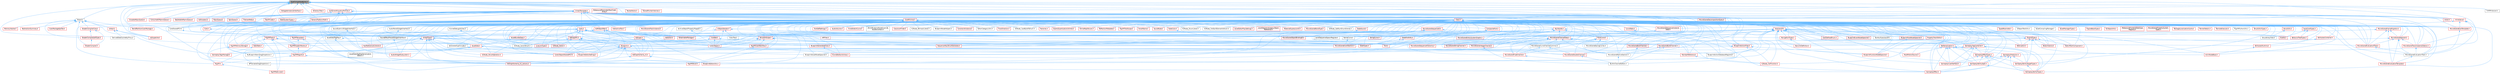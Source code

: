digraph "TypeCompatibleBytes.h"
{
 // INTERACTIVE_SVG=YES
 // LATEX_PDF_SIZE
  bgcolor="transparent";
  edge [fontname=Helvetica,fontsize=10,labelfontname=Helvetica,labelfontsize=10];
  node [fontname=Helvetica,fontsize=10,shape=box,height=0.2,width=0.4];
  Node1 [id="Node000001",label="TypeCompatibleBytes.h",height=0.2,width=0.4,color="gray40", fillcolor="grey60", style="filled", fontcolor="black",tooltip=" "];
  Node1 -> Node2 [id="edge1_Node000001_Node000002",dir="back",color="steelblue1",style="solid",tooltip=" "];
  Node2 [id="Node000002",label="AssetDataTagMap.h",height=0.2,width=0.4,color="grey40", fillcolor="white", style="filled",URL="$d5/d16/AssetDataTagMap_8h.html",tooltip=" "];
  Node2 -> Node3 [id="edge2_Node000002_Node000003",dir="back",color="steelblue1",style="solid",tooltip=" "];
  Node3 [id="Node000003",label="AssetData.h",height=0.2,width=0.4,color="red", fillcolor="#FFF0F0", style="filled",URL="$d9/d19/AssetData_8h.html",tooltip=" "];
  Node3 -> Node36 [id="edge3_Node000003_Node000036",dir="back",color="steelblue1",style="solid",tooltip=" "];
  Node36 [id="Node000036",label="AssetDataTagMapSerialization\lDetails.h",height=0.2,width=0.4,color="grey40", fillcolor="white", style="filled",URL="$d5/d67/AssetDataTagMapSerializationDetails_8h.html",tooltip=" "];
  Node3 -> Node63 [id="edge4_Node000003_Node000063",dir="back",color="steelblue1",style="solid",tooltip=" "];
  Node63 [id="Node000063",label="AudioWidgetSubsystem.h",height=0.2,width=0.4,color="red", fillcolor="#FFF0F0", style="filled",URL="$de/d1b/AudioWidgetSubsystem_8h.html",tooltip=" "];
  Node3 -> Node65 [id="edge5_Node000003_Node000065",dir="back",color="steelblue1",style="solid",tooltip=" "];
  Node65 [id="Node000065",label="BlueprintActionDatabaseRegistrar.h",height=0.2,width=0.4,color="grey40", fillcolor="white", style="filled",URL="$d5/d5d/BlueprintActionDatabaseRegistrar_8h.html",tooltip=" "];
  Node3 -> Node66 [id="edge6_Node000003_Node000066",dir="back",color="steelblue1",style="solid",tooltip=" "];
  Node66 [id="Node000066",label="BlueprintAssetNodeSpawner.h",height=0.2,width=0.4,color="grey40", fillcolor="white", style="filled",URL="$d2/d56/BlueprintAssetNodeSpawner_8h.html",tooltip=" "];
  Node3 -> Node253 [id="edge7_Node000003_Node000253",dir="back",color="steelblue1",style="solid",tooltip=" "];
  Node253 [id="Node000253",label="EdGraphSchema_K2.h",height=0.2,width=0.4,color="red", fillcolor="#FFF0F0", style="filled",URL="$d0/dcf/EdGraphSchema__K2_8h.html",tooltip=" "];
  Node253 -> Node256 [id="edge8_Node000253_Node000256",dir="back",color="steelblue1",style="solid",tooltip=" "];
  Node256 [id="Node000256",label="BlueprintEditorUtils.h",height=0.2,width=0.4,color="red", fillcolor="#FFF0F0", style="filled",URL="$d7/d3d/BlueprintEditorUtils_8h.html",tooltip=" "];
  Node253 -> Node261 [id="edge9_Node000253_Node000261",dir="back",color="steelblue1",style="solid",tooltip=" "];
  Node261 [id="Node000261",label="EdGraphSchema_K2_Actions.h",height=0.2,width=0.4,color="red", fillcolor="#FFF0F0", style="filled",URL="$d8/d9c/EdGraphSchema__K2__Actions_8h.html",tooltip=" "];
  Node3 -> Node628 [id="edge10_Node000003_Node000628",dir="back",color="steelblue1",style="solid",tooltip=" "];
  Node628 [id="Node000628",label="GameplayTagsManager.h",height=0.2,width=0.4,color="red", fillcolor="#FFF0F0", style="filled",URL="$d5/dc9/GameplayTagsManager_8h.html",tooltip=" "];
  Node2 -> Node36 [id="edge11_Node000002_Node000036",dir="back",color="steelblue1",style="solid",tooltip=" "];
  Node1 -> Node832 [id="edge12_Node000001_Node000832",dir="back",color="steelblue1",style="solid",tooltip=" "];
  Node832 [id="Node000832",label="Blake3.h",height=0.2,width=0.4,color="grey40", fillcolor="white", style="filled",URL="$d2/db0/Blake3_8h.html",tooltip=" "];
  Node832 -> Node833 [id="edge13_Node000832_Node000833",dir="back",color="steelblue1",style="solid",tooltip=" "];
  Node833 [id="Node000833",label="CookPackageSplitter.h",height=0.2,width=0.4,color="red", fillcolor="#FFF0F0", style="filled",URL="$da/db3/CookPackageSplitter_8h.html",tooltip=" "];
  Node832 -> Node628 [id="edge14_Node000832_Node000628",dir="back",color="steelblue1",style="solid",tooltip=" "];
  Node832 -> Node835 [id="edge15_Node000832_Node000835",dir="back",color="steelblue1",style="solid",tooltip=" "];
  Node835 [id="Node000835",label="IoHash.h",height=0.2,width=0.4,color="red", fillcolor="#FFF0F0", style="filled",URL="$d0/d97/IoHash_8h.html",tooltip=" "];
  Node835 -> Node3 [id="edge16_Node000835_Node000003",dir="back",color="steelblue1",style="solid",tooltip=" "];
  Node835 -> Node1289 [id="edge17_Node000835_Node001289",dir="back",color="steelblue1",style="solid",tooltip=" "];
  Node1289 [id="Node001289",label="DerivedDataCacheKeyProxy.h",height=0.2,width=0.4,color="grey40", fillcolor="white", style="filled",URL="$d3/d9d/DerivedDataCacheKeyProxy_8h.html",tooltip=" "];
  Node835 -> Node1480 [id="edge18_Node000835_Node001480",dir="back",color="steelblue1",style="solid",tooltip=" "];
  Node1480 [id="Node001480",label="IoDispatcher.h",height=0.2,width=0.4,color="red", fillcolor="#FFF0F0", style="filled",URL="$d8/d3c/IoDispatcher_8h.html",tooltip=" "];
  Node832 -> Node1814 [id="edge19_Node000832_Node001814",dir="back",color="steelblue1",style="solid",tooltip=" "];
  Node1814 [id="Node001814",label="MemoryHasher.h",height=0.2,width=0.4,color="red", fillcolor="#FFF0F0", style="filled",URL="$d5/de0/MemoryHasher_8h.html",tooltip=" "];
  Node832 -> Node2198 [id="edge20_Node000832_Node002198",dir="back",color="steelblue1",style="solid",tooltip=" "];
  Node2198 [id="Node002198",label="RedirectionSummary.h",height=0.2,width=0.4,color="red", fillcolor="#FFF0F0", style="filled",URL="$d8/d9a/RedirectionSummary_8h.html",tooltip=" "];
  Node832 -> Node1993 [id="edge21_Node000832_Node001993",dir="back",color="steelblue1",style="solid",tooltip=" "];
  Node1993 [id="Node001993",label="ShaderCompiler.h",height=0.2,width=0.4,color="red", fillcolor="#FFF0F0", style="filled",URL="$d4/de9/ShaderCompiler_8h.html",tooltip=" "];
  Node832 -> Node2118 [id="edge22_Node000832_Node002118",dir="back",color="steelblue1",style="solid",tooltip=" "];
  Node2118 [id="Node002118",label="ShaderCompilerCore.h",height=0.2,width=0.4,color="red", fillcolor="#FFF0F0", style="filled",URL="$d0/d99/ShaderCompilerCore_8h.html",tooltip=" "];
  Node2118 -> Node1993 [id="edge23_Node002118_Node001993",dir="back",color="steelblue1",style="solid",tooltip=" "];
  Node2118 -> Node1996 [id="edge24_Node002118_Node001996",dir="back",color="steelblue1",style="solid",tooltip=" "];
  Node1996 [id="Node001996",label="ShaderCompilerJobTypes.h",height=0.2,width=0.4,color="red", fillcolor="#FFF0F0", style="filled",URL="$d4/df1/ShaderCompilerJobTypes_8h.html",tooltip=" "];
  Node1996 -> Node1993 [id="edge25_Node001996_Node001993",dir="back",color="steelblue1",style="solid",tooltip=" "];
  Node832 -> Node1996 [id="edge26_Node000832_Node001996",dir="back",color="steelblue1",style="solid",tooltip=" "];
  Node832 -> Node1751 [id="edge27_Node000832_Node001751",dir="back",color="steelblue1",style="solid",tooltip=" "];
  Node1751 [id="Node001751",label="WorldPartitionCookPackage.h",height=0.2,width=0.4,color="red", fillcolor="#FFF0F0", style="filled",URL="$da/d8b/WorldPartitionCookPackage_8h.html",tooltip=" "];
  Node1 -> Node2200 [id="edge28_Node000001_Node002200",dir="back",color="steelblue1",style="solid",tooltip=" "];
  Node2200 [id="Node002200",label="Class.h",height=0.2,width=0.4,color="red", fillcolor="#FFF0F0", style="filled",URL="$d4/d05/Class_8h.html",tooltip=" "];
  Node2200 -> Node2201 [id="edge29_Node002200_Node002201",dir="back",color="steelblue1",style="solid",tooltip=" "];
  Node2201 [id="Node002201",label="ARFilter.h",height=0.2,width=0.4,color="red", fillcolor="#FFF0F0", style="filled",URL="$da/df2/ARFilter_8h.html",tooltip=" "];
  Node2200 -> Node2206 [id="edge30_Node002200_Node002206",dir="back",color="steelblue1",style="solid",tooltip=" "];
  Node2206 [id="Node002206",label="AnimNodeBase.h",height=0.2,width=0.4,color="red", fillcolor="#FFF0F0", style="filled",URL="$d9/dce/AnimNodeBase_8h.html",tooltip=" "];
  Node2200 -> Node2220 [id="edge31_Node002200_Node002220",dir="back",color="steelblue1",style="solid",tooltip=" "];
  Node2220 [id="Node002220",label="ArchiveObjectPropertyMapper.h",height=0.2,width=0.4,color="grey40", fillcolor="white", style="filled",URL="$dc/d9a/ArchiveObjectPropertyMapper_8h.html",tooltip=" "];
  Node2220 -> Node994 [id="edge32_Node002220_Node000994",dir="back",color="steelblue1",style="solid",tooltip=" "];
  Node994 [id="Node000994",label="CoreUObject.h",height=0.2,width=0.4,color="red", fillcolor="#FFF0F0", style="filled",URL="$d0/ded/CoreUObject_8h.html",tooltip=" "];
  Node2200 -> Node2221 [id="edge33_Node002200_Node002221",dir="back",color="steelblue1",style="solid",tooltip=" "];
  Node2221 [id="Node002221",label="AssetBundleData.h",height=0.2,width=0.4,color="red", fillcolor="#FFF0F0", style="filled",URL="$df/d47/AssetBundleData_8h.html",tooltip=" "];
  Node2221 -> Node3 [id="edge34_Node002221_Node000003",dir="back",color="steelblue1",style="solid",tooltip=" "];
  Node2200 -> Node2267 [id="edge35_Node002200_Node002267",dir="back",color="steelblue1",style="solid",tooltip=" "];
  Node2267 [id="Node002267",label="AssetCompilingManager.h",height=0.2,width=0.4,color="grey40", fillcolor="white", style="filled",URL="$d2/d23/AssetCompilingManager_8h.html",tooltip=" "];
  Node2200 -> Node3 [id="edge36_Node002200_Node000003",dir="back",color="steelblue1",style="solid",tooltip=" "];
  Node2200 -> Node2268 [id="edge37_Node002200_Node002268",dir="back",color="steelblue1",style="solid",tooltip=" "];
  Node2268 [id="Node002268",label="AssetManagerTypes.h",height=0.2,width=0.4,color="red", fillcolor="#FFF0F0", style="filled",URL="$d6/d98/AssetManagerTypes_8h.html",tooltip=" "];
  Node2200 -> Node2270 [id="edge38_Node002200_Node002270",dir="back",color="steelblue1",style="solid",tooltip=" "];
  Node2270 [id="Node002270",label="Attenuation.h",height=0.2,width=0.4,color="red", fillcolor="#FFF0F0", style="filled",URL="$d3/d18/Attenuation_8h.html",tooltip=" "];
  Node2200 -> Node2288 [id="edge39_Node002200_Node002288",dir="back",color="steelblue1",style="solid",tooltip=" "];
  Node2288 [id="Node002288",label="AttributesContainer.h",height=0.2,width=0.4,color="red", fillcolor="#FFF0F0", style="filled",URL="$d7/db7/AttributesContainer_8h.html",tooltip=" "];
  Node2288 -> Node2289 [id="edge40_Node002288_Node002289",dir="back",color="steelblue1",style="solid",tooltip=" "];
  Node2289 [id="Node002289",label="AttributesRuntime.h",height=0.2,width=0.4,color="red", fillcolor="#FFF0F0", style="filled",URL="$dc/dc1/AttributesRuntime_8h.html",tooltip=" "];
  Node2289 -> Node2206 [id="edge41_Node002289_Node002206",dir="back",color="steelblue1",style="solid",tooltip=" "];
  Node2200 -> Node2289 [id="edge42_Node002200_Node002289",dir="back",color="steelblue1",style="solid",tooltip=" "];
  Node2200 -> Node2297 [id="edge43_Node002200_Node002297",dir="back",color="steelblue1",style="solid",tooltip=" "];
  Node2297 [id="Node002297",label="AudioPanelWidgetInterface.h",height=0.2,width=0.4,color="grey40", fillcolor="white", style="filled",URL="$da/d52/AudioPanelWidgetInterface_8h.html",tooltip=" "];
  Node2297 -> Node2298 [id="edge44_Node002297_Node002298",dir="back",color="steelblue1",style="solid",tooltip=" "];
  Node2298 [id="Node002298",label="SoundEffectPresetWidgetInterface.h",height=0.2,width=0.4,color="grey40", fillcolor="white", style="filled",URL="$dc/d31/SoundEffectPresetWidgetInterface_8h.html",tooltip=" "];
  Node2298 -> Node63 [id="edge45_Node002298_Node000063",dir="back",color="steelblue1",style="solid",tooltip=" "];
  Node2200 -> Node2299 [id="edge46_Node002200_Node002299",dir="back",color="steelblue1",style="solid",tooltip=" "];
  Node2299 [id="Node002299",label="AudioVolume.h",height=0.2,width=0.4,color="red", fillcolor="#FFF0F0", style="filled",URL="$dd/dbb/AudioVolume_8h.html",tooltip=" "];
  Node2200 -> Node63 [id="edge47_Node002200_Node000063",dir="back",color="steelblue1",style="solid",tooltip=" "];
  Node2200 -> Node77 [id="edge48_Node002200_Node000077",dir="back",color="steelblue1",style="solid",tooltip=" "];
  Node77 [id="Node000077",label="BPVariableDragDropAction.h",height=0.2,width=0.4,color="grey40", fillcolor="white", style="filled",URL="$dd/d23/BPVariableDragDropAction_8h.html",tooltip=" "];
  Node2200 -> Node2319 [id="edge49_Node002200_Node002319",dir="back",color="steelblue1",style="solid",tooltip=" "];
  Node2319 [id="Node002319",label="BehaviorTreeTypes.h",height=0.2,width=0.4,color="red", fillcolor="#FFF0F0", style="filled",URL="$db/d7c/BehaviorTreeTypes_8h.html",tooltip=" "];
  Node2200 -> Node2355 [id="edge50_Node002200_Node002355",dir="back",color="steelblue1",style="solid",tooltip=" "];
  Node2355 [id="Node002355",label="Blueprint.h",height=0.2,width=0.4,color="red", fillcolor="#FFF0F0", style="filled",URL="$d8/d4d/Blueprint_8h.html",tooltip=" "];
  Node2355 -> Node77 [id="edge51_Node002355_Node000077",dir="back",color="steelblue1",style="solid",tooltip=" "];
  Node2355 -> Node444 [id="edge52_Node002355_Node000444",dir="back",color="steelblue1",style="solid",tooltip=" "];
  Node444 [id="Node000444",label="BlueprintEditorSettings.h",height=0.2,width=0.4,color="red", fillcolor="#FFF0F0", style="filled",URL="$d4/dbc/BlueprintEditorSettings_8h.html",tooltip=" "];
  Node2355 -> Node256 [id="edge53_Node002355_Node000256",dir="back",color="steelblue1",style="solid",tooltip=" "];
  Node2355 -> Node261 [id="edge54_Node002355_Node000261",dir="back",color="steelblue1",style="solid",tooltip=" "];
  Node2355 -> Node2369 [id="edge55_Node002355_Node002369",dir="back",color="steelblue1",style="solid",tooltip=" "];
  Node2369 [id="Node002369",label="KismetEditorUtilities.h",height=0.2,width=0.4,color="red", fillcolor="#FFF0F0", style="filled",URL="$d4/d72/KismetEditorUtilities_8h.html",tooltip=" "];
  Node2355 -> Node1705 [id="edge56_Node002355_Node001705",dir="back",color="steelblue1",style="solid",tooltip=" "];
  Node1705 [id="Node001705",label="MemberReference.h",height=0.2,width=0.4,color="red", fillcolor="#FFF0F0", style="filled",URL="$dc/d3d/MemberReference_8h.html",tooltip=" "];
  Node1705 -> Node140 [id="edge57_Node001705_Node000140",dir="back",color="steelblue1",style="solid",tooltip=" "];
  Node140 [id="Node000140",label="K2Node_CallFunction.h",height=0.2,width=0.4,color="red", fillcolor="#FFF0F0", style="filled",URL="$d5/d5f/K2Node__CallFunction_8h.html",tooltip=" "];
  Node2355 -> Node81 [id="edge58_Node002355_Node000081",dir="back",color="steelblue1",style="solid",tooltip=" "];
  Node81 [id="Node000081",label="MyBlueprintItemDragDropAction.h",height=0.2,width=0.4,color="grey40", fillcolor="white", style="filled",URL="$da/d11/MyBlueprintItemDragDropAction_8h.html",tooltip=" "];
  Node81 -> Node77 [id="edge59_Node000081_Node000077",dir="back",color="steelblue1",style="solid",tooltip=" "];
  Node2200 -> Node65 [id="edge60_Node002200_Node000065",dir="back",color="steelblue1",style="solid",tooltip=" "];
  Node2200 -> Node2394 [id="edge61_Node002200_Node002394",dir="back",color="steelblue1",style="solid",tooltip=" "];
  Node2394 [id="Node002394",label="BlueprintActionFilter.h",height=0.2,width=0.4,color="red", fillcolor="#FFF0F0", style="filled",URL="$d5/d2a/BlueprintActionFilter_8h.html",tooltip=" "];
  Node2394 -> Node1762 [id="edge62_Node002394_Node001762",dir="back",color="steelblue1",style="solid",tooltip=" "];
  Node1762 [id="Node001762",label="BlueprintFunctionNodeSpawner.h",height=0.2,width=0.4,color="red", fillcolor="#FFF0F0", style="filled",URL="$d0/d59/BlueprintFunctionNodeSpawner_8h.html",tooltip=" "];
  Node2394 -> Node140 [id="edge63_Node002394_Node000140",dir="back",color="steelblue1",style="solid",tooltip=" "];
  Node2394 -> Node1710 [id="edge64_Node002394_Node001710",dir="back",color="steelblue1",style="solid",tooltip=" "];
  Node1710 [id="Node001710",label="K2Node_StructOperation.h",height=0.2,width=0.4,color="red", fillcolor="#FFF0F0", style="filled",URL="$d1/d1c/K2Node__StructOperation_8h.html",tooltip=" "];
  Node2200 -> Node66 [id="edge65_Node002200_Node000066",dir="back",color="steelblue1",style="solid",tooltip=" "];
  Node2200 -> Node444 [id="edge66_Node002200_Node000444",dir="back",color="steelblue1",style="solid",tooltip=" "];
  Node2200 -> Node256 [id="edge67_Node002200_Node000256",dir="back",color="steelblue1",style="solid",tooltip=" "];
  Node2200 -> Node173 [id="edge68_Node002200_Node000173",dir="back",color="steelblue1",style="solid",tooltip=" "];
  Node173 [id="Node000173",label="BlueprintEventNodeSpawner.h",height=0.2,width=0.4,color="red", fillcolor="#FFF0F0", style="filled",URL="$d4/dd3/BlueprintEventNodeSpawner_8h.html",tooltip=" "];
  Node2200 -> Node1761 [id="edge69_Node002200_Node001761",dir="back",color="steelblue1",style="solid",tooltip=" "];
  Node1761 [id="Node001761",label="BlueprintFieldNodeSpawner.h",height=0.2,width=0.4,color="red", fillcolor="#FFF0F0", style="filled",URL="$da/d70/BlueprintFieldNodeSpawner_8h.html",tooltip=" "];
  Node1761 -> Node1762 [id="edge70_Node001761_Node001762",dir="back",color="steelblue1",style="solid",tooltip=" "];
  Node2200 -> Node1762 [id="edge71_Node002200_Node001762",dir="back",color="steelblue1",style="solid",tooltip=" "];
  Node2200 -> Node2399 [id="edge72_Node002200_Node002399",dir="back",color="steelblue1",style="solid",tooltip=" "];
  Node2399 [id="Node002399",label="BlueprintGeneratedClass.h",height=0.2,width=0.4,color="red", fillcolor="#FFF0F0", style="filled",URL="$d6/d77/BlueprintGeneratedClass_8h.html",tooltip=" "];
  Node2399 -> Node2369 [id="edge73_Node002399_Node002369",dir="back",color="steelblue1",style="solid",tooltip=" "];
  Node2200 -> Node2402 [id="edge74_Node002200_Node002402",dir="back",color="steelblue1",style="solid",tooltip=" "];
  Node2402 [id="Node002402",label="BlueprintNodeHelpers.h",height=0.2,width=0.4,color="grey40", fillcolor="white", style="filled",URL="$df/d9b/BlueprintNodeHelpers_8h.html",tooltip=" "];
  Node2200 -> Node2403 [id="edge75_Node002200_Node002403",dir="back",color="steelblue1",style="solid",tooltip=" "];
  Node2403 [id="Node002403",label="BodyInstance.h",height=0.2,width=0.4,color="red", fillcolor="#FFF0F0", style="filled",URL="$d3/d42/BodyInstance_8h.html",tooltip=" "];
  Node2200 -> Node2376 [id="edge76_Node002200_Node002376",dir="back",color="steelblue1",style="solid",tooltip=" "];
  Node2376 [id="Node002376",label="BuiltInChannelEditors.h",height=0.2,width=0.4,color="grey40", fillcolor="white", style="filled",URL="$df/daf/BuiltInChannelEditors_8h.html",tooltip=" "];
  Node2200 -> Node2537 [id="edge77_Node002200_Node002537",dir="back",color="steelblue1",style="solid",tooltip=" "];
  Node2537 [id="Node002537",label="Casts.h",height=0.2,width=0.4,color="red", fillcolor="#FFF0F0", style="filled",URL="$d4/d55/Casts_8h.html",tooltip=" "];
  Node2537 -> Node994 [id="edge78_Node002537_Node000994",dir="back",color="steelblue1",style="solid",tooltip=" "];
  Node2537 -> Node1000 [id="edge79_Node002537_Node001000",dir="back",color="steelblue1",style="solid",tooltip=" "];
  Node1000 [id="Node001000",label="CoreUObjectSharedPCH.h",height=0.2,width=0.4,color="red", fillcolor="#FFF0F0", style="filled",URL="$de/d2f/CoreUObjectSharedPCH_8h.html",tooltip=" "];
  Node2537 -> Node2544 [id="edge80_Node002537_Node002544",dir="back",color="steelblue1",style="solid",tooltip=" "];
  Node2544 [id="Node002544",label="EdGraph.h",height=0.2,width=0.4,color="red", fillcolor="#FFF0F0", style="filled",URL="$dd/dae/EdGraph_8h.html",tooltip=" "];
  Node2544 -> Node256 [id="edge81_Node002544_Node000256",dir="back",color="steelblue1",style="solid",tooltip=" "];
  Node2544 -> Node253 [id="edge82_Node002544_Node000253",dir="back",color="steelblue1",style="solid",tooltip=" "];
  Node2544 -> Node261 [id="edge83_Node002544_Node000261",dir="back",color="steelblue1",style="solid",tooltip=" "];
  Node2537 -> Node2554 [id="edge84_Node002537_Node002554",dir="back",color="steelblue1",style="solid",tooltip=" "];
  Node2554 [id="Node002554",label="EdGraphPin.h",height=0.2,width=0.4,color="red", fillcolor="#FFF0F0", style="filled",URL="$da/d52/EdGraphPin_8h.html",tooltip=" "];
  Node2554 -> Node2355 [id="edge85_Node002554_Node002355",dir="back",color="steelblue1",style="solid",tooltip=" "];
  Node2554 -> Node2399 [id="edge86_Node002554_Node002399",dir="back",color="steelblue1",style="solid",tooltip=" "];
  Node2554 -> Node253 [id="edge87_Node002554_Node000253",dir="back",color="steelblue1",style="solid",tooltip=" "];
  Node2554 -> Node261 [id="edge88_Node002554_Node000261",dir="back",color="steelblue1",style="solid",tooltip=" "];
  Node2554 -> Node1801 [id="edge89_Node002554_Node001801",dir="back",color="steelblue1",style="solid",tooltip=" "];
  Node1801 [id="Node001801",label="K2Node_Select.h",height=0.2,width=0.4,color="red", fillcolor="#FFF0F0", style="filled",URL="$d2/de5/K2Node__Select_8h.html",tooltip=" "];
  Node2554 -> Node194 [id="edge90_Node002554_Node000194",dir="back",color="steelblue1",style="solid",tooltip=" "];
  Node194 [id="Node000194",label="K2Node_SwitchEnum.h",height=0.2,width=0.4,color="grey40", fillcolor="white", style="filled",URL="$d1/df5/K2Node__SwitchEnum_8h.html",tooltip=" "];
  Node2537 -> Node261 [id="edge91_Node002537_Node000261",dir="back",color="steelblue1",style="solid",tooltip=" "];
  Node2537 -> Node4010 [id="edge92_Node002537_Node004010",dir="back",color="steelblue1",style="solid",tooltip=" "];
  Node4010 [id="Node004010",label="LiveLinkTypes.h",height=0.2,width=0.4,color="red", fillcolor="#FFF0F0", style="filled",URL="$d2/d4c/LiveLinkTypes_8h.html",tooltip=" "];
  Node2537 -> Node4050 [id="edge93_Node002537_Node004050",dir="back",color="steelblue1",style="solid",tooltip=" "];
  Node4050 [id="Node004050",label="MovieSceneEntitySystemGraphs.h",height=0.2,width=0.4,color="red", fillcolor="#FFF0F0", style="filled",URL="$dd/ded/MovieSceneEntitySystemGraphs_8h.html",tooltip=" "];
  Node2537 -> Node3465 [id="edge94_Node002537_Node003465",dir="back",color="steelblue1",style="solid",tooltip=" "];
  Node3465 [id="Node003465",label="RigVMMemoryStorage.h",height=0.2,width=0.4,color="red", fillcolor="#FFF0F0", style="filled",URL="$d1/dd5/RigVMMemoryStorage_8h.html",tooltip=" "];
  Node3465 -> Node315 [id="edge95_Node003465_Node000315",dir="back",color="steelblue1",style="solid",tooltip=" "];
  Node315 [id="Node000315",label="RigVM.h",height=0.2,width=0.4,color="red", fillcolor="#FFF0F0", style="filled",URL="$d0/d5e/RigVM_8h.html",tooltip=" "];
  Node315 -> Node366 [id="edge96_Node000315_Node000366",dir="back",color="steelblue1",style="solid",tooltip=" "];
  Node366 [id="Node000366",label="RigVMNativized.h",height=0.2,width=0.4,color="red", fillcolor="#FFF0F0", style="filled",URL="$df/d99/RigVMNativized_8h.html",tooltip=" "];
  Node2537 -> Node4053 [id="edge97_Node002537_Node004053",dir="back",color="steelblue1",style="solid",tooltip=" "];
  Node4053 [id="Node004053",label="RigVMUserWorkflow.h",height=0.2,width=0.4,color="red", fillcolor="#FFF0F0", style="filled",URL="$dd/dd0/RigVMUserWorkflow_8h.html",tooltip=" "];
  Node4053 -> Node390 [id="edge98_Node004053_Node000390",dir="back",color="steelblue1",style="solid",tooltip=" "];
  Node390 [id="Node000390",label="RigVMStruct.h",height=0.2,width=0.4,color="red", fillcolor="#FFF0F0", style="filled",URL="$de/dfb/RigVMStruct_8h.html",tooltip=" "];
  Node2537 -> Node1739 [id="edge99_Node002537_Node001739",dir="back",color="steelblue1",style="solid",tooltip=" "];
  Node1739 [id="Node001739",label="Selection.h",height=0.2,width=0.4,color="red", fillcolor="#FFF0F0", style="filled",URL="$d9/d60/Editor_2UnrealEd_2Public_2Selection_8h.html",tooltip=" "];
  Node2537 -> Node3884 [id="edge100_Node002537_Node003884",dir="back",color="steelblue1",style="solid",tooltip=" "];
  Node3884 [id="Node003884",label="SequencerKeyStructGenerator.h",height=0.2,width=0.4,color="red", fillcolor="#FFF0F0", style="filled",URL="$d1/df1/SequencerKeyStructGenerator_8h.html",tooltip=" "];
  Node2537 -> Node1268 [id="edge101_Node002537_Node001268",dir="back",color="steelblue1",style="solid",tooltip=" "];
  Node1268 [id="Node001268",label="StreamableManager.h",height=0.2,width=0.4,color="red", fillcolor="#FFF0F0", style="filled",URL="$d2/dd8/StreamableManager_8h.html",tooltip=" "];
  Node2537 -> Node4138 [id="edge102_Node002537_Node004138",dir="back",color="steelblue1",style="solid",tooltip=" "];
  Node4138 [id="Node004138",label="StructOnScope.h",height=0.2,width=0.4,color="red", fillcolor="#FFF0F0", style="filled",URL="$df/dbd/StructOnScope_8h.html",tooltip=" "];
  Node4138 -> Node2289 [id="edge103_Node004138_Node002289",dir="back",color="steelblue1",style="solid",tooltip=" "];
  Node4138 -> Node994 [id="edge104_Node004138_Node000994",dir="back",color="steelblue1",style="solid",tooltip=" "];
  Node4138 -> Node1000 [id="edge105_Node004138_Node001000",dir="back",color="steelblue1",style="solid",tooltip=" "];
  Node4138 -> Node4010 [id="edge106_Node004138_Node004010",dir="back",color="steelblue1",style="solid",tooltip=" "];
  Node4138 -> Node3044 [id="edge107_Node004138_Node003044",dir="back",color="steelblue1",style="solid",tooltip=" "];
  Node3044 [id="Node003044",label="MovieSceneEventSection.h",height=0.2,width=0.4,color="red", fillcolor="#FFF0F0", style="filled",URL="$d6/dc4/MovieSceneEventSection_8h.html",tooltip=" "];
  Node4138 -> Node1725 [id="edge108_Node004138_Node001725",dir="back",color="steelblue1",style="solid",tooltip=" "];
  Node1725 [id="Node001725",label="RigVMDispatchFactory.h",height=0.2,width=0.4,color="red", fillcolor="#FFF0F0", style="filled",URL="$de/d6b/RigVMDispatchFactory_8h.html",tooltip=" "];
  Node1725 -> Node1736 [id="edge109_Node001725_Node001736",dir="back",color="steelblue1",style="solid",tooltip=" "];
  Node1736 [id="Node001736",label="RigVMRegistry.h",height=0.2,width=0.4,color="red", fillcolor="#FFF0F0", style="filled",URL="$dc/d40/RigVMRegistry_8h.html",tooltip=" "];
  Node1736 -> Node315 [id="edge110_Node001736_Node000315",dir="back",color="steelblue1",style="solid",tooltip=" "];
  Node1736 -> Node390 [id="edge111_Node001736_Node000390",dir="back",color="steelblue1",style="solid",tooltip=" "];
  Node4138 -> Node4053 [id="edge112_Node004138_Node004053",dir="back",color="steelblue1",style="solid",tooltip=" "];
  Node4138 -> Node3884 [id="edge113_Node004138_Node003884",dir="back",color="steelblue1",style="solid",tooltip=" "];
  Node2537 -> Node3247 [id="edge114_Node002537_Node003247",dir="back",color="steelblue1",style="solid",tooltip=" "];
  Node3247 [id="Node003247",label="UnrealType.h",height=0.2,width=0.4,color="red", fillcolor="#FFF0F0", style="filled",URL="$d6/d2f/UnrealType_8h.html",tooltip=" "];
  Node3247 -> Node77 [id="edge115_Node003247_Node000077",dir="back",color="steelblue1",style="solid",tooltip=" "];
  Node3247 -> Node2394 [id="edge116_Node003247_Node002394",dir="back",color="steelblue1",style="solid",tooltip=" "];
  Node3247 -> Node256 [id="edge117_Node003247_Node000256",dir="back",color="steelblue1",style="solid",tooltip=" "];
  Node3247 -> Node2399 [id="edge118_Node003247_Node002399",dir="back",color="steelblue1",style="solid",tooltip=" "];
  Node3247 -> Node994 [id="edge119_Node003247_Node000994",dir="back",color="steelblue1",style="solid",tooltip=" "];
  Node3247 -> Node1000 [id="edge120_Node003247_Node001000",dir="back",color="steelblue1",style="solid",tooltip=" "];
  Node3247 -> Node3441 [id="edge121_Node003247_Node003441",dir="back",color="steelblue1",style="solid",tooltip=" "];
  Node3441 [id="Node003441",label="DataTable.h",height=0.2,width=0.4,color="red", fillcolor="#FFF0F0", style="filled",URL="$d3/dba/DataTable_8h.html",tooltip=" "];
  Node3441 -> Node628 [id="edge122_Node003441_Node000628",dir="back",color="steelblue1",style="solid",tooltip=" "];
  Node3247 -> Node261 [id="edge123_Node003247_Node000261",dir="back",color="steelblue1",style="solid",tooltip=" "];
  Node3247 -> Node1562 [id="edge124_Node003247_Node001562",dir="back",color="steelblue1",style="solid",tooltip=" "];
  Node1562 [id="Node001562",label="FastReferenceCollector.h",height=0.2,width=0.4,color="red", fillcolor="#FFF0F0", style="filled",URL="$dd/d44/FastReferenceCollector_8h.html",tooltip=" "];
  Node3247 -> Node1566 [id="edge125_Node003247_Node001566",dir="back",color="steelblue1",style="solid",tooltip=" "];
  Node1566 [id="Node001566",label="GeneratedCppIncludes.h",height=0.2,width=0.4,color="grey40", fillcolor="white", style="filled",URL="$d5/d24/GeneratedCppIncludes_8h.html",tooltip=" "];
  Node1566 -> Node1000 [id="edge126_Node001566_Node001000",dir="back",color="steelblue1",style="solid",tooltip=" "];
  Node3247 -> Node1710 [id="edge127_Node003247_Node001710",dir="back",color="steelblue1",style="solid",tooltip=" "];
  Node3247 -> Node1705 [id="edge128_Node003247_Node001705",dir="back",color="steelblue1",style="solid",tooltip=" "];
  Node3247 -> Node81 [id="edge129_Node003247_Node000081",dir="back",color="steelblue1",style="solid",tooltip=" "];
  Node3247 -> Node315 [id="edge130_Node003247_Node000315",dir="back",color="steelblue1",style="solid",tooltip=" "];
  Node3247 -> Node3465 [id="edge131_Node003247_Node003465",dir="back",color="steelblue1",style="solid",tooltip=" "];
  Node3247 -> Node3884 [id="edge132_Node003247_Node003884",dir="back",color="steelblue1",style="solid",tooltip=" "];
  Node2200 -> Node4150 [id="edge133_Node002200_Node004150",dir="back",color="steelblue1",style="solid",tooltip=" "];
  Node4150 [id="Node004150",label="ClassIconFinder.h",height=0.2,width=0.4,color="red", fillcolor="#FFF0F0", style="filled",URL="$dc/d62/ClassIconFinder_8h.html",tooltip=" "];
  Node2200 -> Node4151 [id="edge134_Node002200_Node004151",dir="back",color="steelblue1",style="solid",tooltip=" "];
  Node4151 [id="Node004151",label="ClassTree.h",height=0.2,width=0.4,color="grey40", fillcolor="white", style="filled",URL="$d4/d0e/ClassTree_8h.html",tooltip=" "];
  Node2200 -> Node4152 [id="edge135_Node002200_Node004152",dir="back",color="steelblue1",style="solid",tooltip=" "];
  Node4152 [id="Node004152",label="CompositeFont.h",height=0.2,width=0.4,color="red", fillcolor="#FFF0F0", style="filled",URL="$df/d09/CompositeFont_8h.html",tooltip=" "];
  Node4152 -> Node4153 [id="edge136_Node004152_Node004153",dir="back",color="steelblue1",style="solid",tooltip=" "];
  Node4153 [id="Node004153",label="Font.h",height=0.2,width=0.4,color="red", fillcolor="#FFF0F0", style="filled",URL="$d8/dd1/Font_8h.html",tooltip=" "];
  Node4152 -> Node4156 [id="edge137_Node004152_Node004156",dir="back",color="steelblue1",style="solid",tooltip=" "];
  Node4156 [id="Node004156",label="SlateFontInfo.h",height=0.2,width=0.4,color="red", fillcolor="#FFF0F0", style="filled",URL="$dc/dfb/SlateFontInfo_8h.html",tooltip=" "];
  Node4156 -> Node4153 [id="edge138_Node004156_Node004153",dir="back",color="steelblue1",style="solid",tooltip=" "];
  Node4156 -> Node4498 [id="edge139_Node004156_Node004498",dir="back",color="steelblue1",style="solid",tooltip=" "];
  Node4498 [id="Node004498",label="SlateTypes.h",height=0.2,width=0.4,color="red", fillcolor="#FFF0F0", style="filled",URL="$d2/d6f/SlateTypes_8h.html",tooltip=" "];
  Node4152 -> Node4498 [id="edge140_Node004152_Node004498",dir="back",color="steelblue1",style="solid",tooltip=" "];
  Node2200 -> Node4542 [id="edge141_Node002200_Node004542",dir="back",color="steelblue1",style="solid",tooltip=" "];
  Node4542 [id="Node004542",label="ConstraintInstance.h",height=0.2,width=0.4,color="red", fillcolor="#FFF0F0", style="filled",URL="$d9/db0/ConstraintInstance_8h.html",tooltip=" "];
  Node2200 -> Node4544 [id="edge142_Node002200_Node004544",dir="back",color="steelblue1",style="solid",tooltip=" "];
  Node4544 [id="Node004544",label="CoreNet.h",height=0.2,width=0.4,color="red", fillcolor="#FFF0F0", style="filled",URL="$da/d1a/CoreNet_8h.html",tooltip=" "];
  Node4544 -> Node994 [id="edge143_Node004544_Node000994",dir="back",color="steelblue1",style="solid",tooltip=" "];
  Node4544 -> Node1000 [id="edge144_Node004544_Node001000",dir="back",color="steelblue1",style="solid",tooltip=" "];
  Node4544 -> Node4553 [id="edge145_Node004544_Node004553",dir="back",color="steelblue1",style="solid",tooltip=" "];
  Node4553 [id="Node004553",label="NetSerialization.h",height=0.2,width=0.4,color="red", fillcolor="#FFF0F0", style="filled",URL="$d6/dc9/NetSerialization_8h.html",tooltip=" "];
  Node4553 -> Node2785 [id="edge146_Node004553_Node002785",dir="back",color="steelblue1",style="solid",tooltip=" "];
  Node2785 [id="Node002785",label="GameplayAbilitySpec.h",height=0.2,width=0.4,color="red", fillcolor="#FFF0F0", style="filled",URL="$dd/daf/GameplayAbilitySpec_8h.html",tooltip=" "];
  Node2785 -> Node2772 [id="edge147_Node002785_Node002772",dir="back",color="steelblue1",style="solid",tooltip=" "];
  Node2772 [id="Node002772",label="GameplayAbilityTypes.h",height=0.2,width=0.4,color="red", fillcolor="#FFF0F0", style="filled",URL="$d1/dd9/GameplayAbilityTypes_8h.html",tooltip=" "];
  Node2785 -> Node2787 [id="edge148_Node002785_Node002787",dir="back",color="steelblue1",style="solid",tooltip=" "];
  Node2787 [id="Node002787",label="GameplayEffect.h",height=0.2,width=0.4,color="red", fillcolor="#FFF0F0", style="filled",URL="$d4/d15/GameplayEffect_8h.html",tooltip=" "];
  Node4553 -> Node2771 [id="edge149_Node004553_Node002771",dir="back",color="steelblue1",style="solid",tooltip=" "];
  Node2771 [id="Node002771",label="GameplayAbilityTargetTypes.h",height=0.2,width=0.4,color="red", fillcolor="#FFF0F0", style="filled",URL="$d8/dd1/GameplayAbilityTargetTypes_8h.html",tooltip=" "];
  Node2771 -> Node2772 [id="edge150_Node002771_Node002772",dir="back",color="steelblue1",style="solid",tooltip=" "];
  Node4553 -> Node2799 [id="edge151_Node004553_Node002799",dir="back",color="steelblue1",style="solid",tooltip=" "];
  Node2799 [id="Node002799",label="GameplayCueInterface.h",height=0.2,width=0.4,color="red", fillcolor="#FFF0F0", style="filled",URL="$d3/d31/GameplayCueInterface_8h.html",tooltip=" "];
  Node4553 -> Node2787 [id="edge152_Node004553_Node002787",dir="back",color="steelblue1",style="solid",tooltip=" "];
  Node4553 -> Node2783 [id="edge153_Node004553_Node002783",dir="back",color="steelblue1",style="solid",tooltip=" "];
  Node2783 [id="Node002783",label="GameplayEffectTypes.h",height=0.2,width=0.4,color="red", fillcolor="#FFF0F0", style="filled",URL="$d7/d59/GameplayEffectTypes_8h.html",tooltip=" "];
  Node2783 -> Node2785 [id="edge154_Node002783_Node002785",dir="back",color="steelblue1",style="solid",tooltip=" "];
  Node2783 -> Node2771 [id="edge155_Node002783_Node002771",dir="back",color="steelblue1",style="solid",tooltip=" "];
  Node2783 -> Node2772 [id="edge156_Node002783_Node002772",dir="back",color="steelblue1",style="solid",tooltip=" "];
  Node2783 -> Node2799 [id="edge157_Node002783_Node002799",dir="back",color="steelblue1",style="solid",tooltip=" "];
  Node2783 -> Node2787 [id="edge158_Node002783_Node002787",dir="back",color="steelblue1",style="solid",tooltip=" "];
  Node4553 -> Node4548 [id="edge159_Node004553_Node004548",dir="back",color="steelblue1",style="solid",tooltip=" "];
  Node4548 [id="Node004548",label="GameplayPrediction.h",height=0.2,width=0.4,color="red", fillcolor="#FFF0F0", style="filled",URL="$d1/d2f/GameplayPrediction_8h.html",tooltip=" "];
  Node4548 -> Node2785 [id="edge160_Node004548_Node002785",dir="back",color="steelblue1",style="solid",tooltip=" "];
  Node4548 -> Node2771 [id="edge161_Node004548_Node002771",dir="back",color="steelblue1",style="solid",tooltip=" "];
  Node4548 -> Node2772 [id="edge162_Node004548_Node002772",dir="back",color="steelblue1",style="solid",tooltip=" "];
  Node4548 -> Node2799 [id="edge163_Node004548_Node002799",dir="back",color="steelblue1",style="solid",tooltip=" "];
  Node4548 -> Node2787 [id="edge164_Node004548_Node002787",dir="back",color="steelblue1",style="solid",tooltip=" "];
  Node4553 -> Node958 [id="edge165_Node004553_Node000958",dir="back",color="steelblue1",style="solid",tooltip=" "];
  Node958 [id="Node000958",label="RootMotionSource.h",height=0.2,width=0.4,color="red", fillcolor="#FFF0F0", style="filled",URL="$d2/dd0/RootMotionSource_8h.html",tooltip=" "];
  Node2200 -> Node994 [id="edge166_Node002200_Node000994",dir="back",color="steelblue1",style="solid",tooltip=" "];
  Node2200 -> Node1000 [id="edge167_Node002200_Node001000",dir="back",color="steelblue1",style="solid",tooltip=" "];
  Node2200 -> Node4562 [id="edge168_Node002200_Node004562",dir="back",color="steelblue1",style="solid",tooltip=" "];
  Node4562 [id="Node004562",label="CurveTable.h",height=0.2,width=0.4,color="red", fillcolor="#FFF0F0", style="filled",URL="$db/def/CurveTable_8h.html",tooltip=" "];
  Node4562 -> Node2787 [id="edge169_Node004562_Node002787",dir="back",color="steelblue1",style="solid",tooltip=" "];
  Node2200 -> Node3441 [id="edge170_Node002200_Node003441",dir="back",color="steelblue1",style="solid",tooltip=" "];
  Node2200 -> Node2544 [id="edge171_Node002200_Node002544",dir="back",color="steelblue1",style="solid",tooltip=" "];
  Node2200 -> Node2554 [id="edge172_Node002200_Node002554",dir="back",color="steelblue1",style="solid",tooltip=" "];
  Node2200 -> Node253 [id="edge173_Node002200_Node000253",dir="back",color="steelblue1",style="solid",tooltip=" "];
  Node2200 -> Node261 [id="edge174_Node002200_Node000261",dir="back",color="steelblue1",style="solid",tooltip=" "];
  Node2200 -> Node4567 [id="edge175_Node002200_Node004567",dir="back",color="steelblue1",style="solid",tooltip=" "];
  Node4567 [id="Node004567",label="EditorCategoryUtils.h",height=0.2,width=0.4,color="grey40", fillcolor="white", style="filled",URL="$d9/d6e/EditorCategoryUtils_8h.html",tooltip=" "];
  Node2200 -> Node4568 [id="edge176_Node002200_Node004568",dir="back",color="steelblue1",style="solid",tooltip=" "];
  Node4568 [id="Node004568",label="EngineBaseTypes.h",height=0.2,width=0.4,color="red", fillcolor="#FFF0F0", style="filled",URL="$d6/d1a/EngineBaseTypes_8h.html",tooltip=" "];
  Node2200 -> Node4642 [id="edge177_Node002200_Node004642",dir="back",color="steelblue1",style="solid",tooltip=" "];
  Node4642 [id="Node004642",label="EngineTypes.h",height=0.2,width=0.4,color="red", fillcolor="#FFF0F0", style="filled",URL="$df/dcf/EngineTypes_8h.html",tooltip=" "];
  Node4642 -> Node2206 [id="edge178_Node004642_Node002206",dir="back",color="steelblue1",style="solid",tooltip=" "];
  Node4642 -> Node2270 [id="edge179_Node004642_Node002270",dir="back",color="steelblue1",style="solid",tooltip=" "];
  Node4642 -> Node2355 [id="edge180_Node004642_Node002355",dir="back",color="steelblue1",style="solid",tooltip=" "];
  Node4642 -> Node2403 [id="edge181_Node004642_Node002403",dir="back",color="steelblue1",style="solid",tooltip=" "];
  Node4642 -> Node2771 [id="edge182_Node004642_Node002771",dir="back",color="steelblue1",style="solid",tooltip=" "];
  Node4642 -> Node2787 [id="edge183_Node004642_Node002787",dir="back",color="steelblue1",style="solid",tooltip=" "];
  Node4642 -> Node2482 [id="edge184_Node004642_Node002482",dir="back",color="steelblue1",style="solid",tooltip=" "];
  Node2482 [id="Node002482",label="StaticMeshComponent.h",height=0.2,width=0.4,color="red", fillcolor="#FFF0F0", style="filled",URL="$da/daf/StaticMeshComponent_8h.html",tooltip=" "];
  Node2200 -> Node4769 [id="edge185_Node002200_Node004769",dir="back",color="steelblue1",style="solid",tooltip=" "];
  Node4769 [id="Node004769",label="Events.h",height=0.2,width=0.4,color="red", fillcolor="#FFF0F0", style="filled",URL="$d0/dbb/Events_8h.html",tooltip=" "];
  Node2200 -> Node4802 [id="edge186_Node002200_Node004802",dir="back",color="steelblue1",style="solid",tooltip=" "];
  Node4802 [id="Node004802",label="Factories.h",height=0.2,width=0.4,color="red", fillcolor="#FFF0F0", style="filled",URL="$d2/d18/Factories_8h.html",tooltip=" "];
  Node2200 -> Node1562 [id="edge187_Node002200_Node001562",dir="back",color="steelblue1",style="solid",tooltip=" "];
  Node2200 -> Node4803 [id="edge188_Node002200_Node004803",dir="back",color="steelblue1",style="solid",tooltip=" "];
  Node4803 [id="Node004803",label="FlowDirection.h",height=0.2,width=0.4,color="red", fillcolor="#FFF0F0", style="filled",URL="$da/d12/FlowDirection_8h.html",tooltip=" "];
  Node2200 -> Node4153 [id="edge189_Node002200_Node004153",dir="back",color="steelblue1",style="solid",tooltip=" "];
  Node2200 -> Node4804 [id="edge190_Node002200_Node004804",dir="back",color="steelblue1",style="solid",tooltip=" "];
  Node4804 [id="Node004804",label="FontSdfSettings.h",height=0.2,width=0.4,color="red", fillcolor="#FFF0F0", style="filled",URL="$d1/dbc/FontSdfSettings_8h.html",tooltip=" "];
  Node2200 -> Node4806 [id="edge191_Node002200_Node004806",dir="back",color="steelblue1",style="solid",tooltip=" "];
  Node4806 [id="Node004806",label="GCObjectInfo.h",height=0.2,width=0.4,color="red", fillcolor="#FFF0F0", style="filled",URL="$d3/d0f/GCObjectInfo_8h.html",tooltip=" "];
  Node2200 -> Node2785 [id="edge192_Node002200_Node002785",dir="back",color="steelblue1",style="solid",tooltip=" "];
  Node2200 -> Node2771 [id="edge193_Node002200_Node002771",dir="back",color="steelblue1",style="solid",tooltip=" "];
  Node2200 -> Node2772 [id="edge194_Node002200_Node002772",dir="back",color="steelblue1",style="solid",tooltip=" "];
  Node2200 -> Node2799 [id="edge195_Node002200_Node002799",dir="back",color="steelblue1",style="solid",tooltip=" "];
  Node2200 -> Node2787 [id="edge196_Node002200_Node002787",dir="back",color="steelblue1",style="solid",tooltip=" "];
  Node2200 -> Node2783 [id="edge197_Node002200_Node002783",dir="back",color="steelblue1",style="solid",tooltip=" "];
  Node2200 -> Node4807 [id="edge198_Node002200_Node004807",dir="back",color="steelblue1",style="solid",tooltip=" "];
  Node4807 [id="Node004807",label="GameplayTagContainer.h",height=0.2,width=0.4,color="red", fillcolor="#FFF0F0", style="filled",URL="$d1/d5c/GameplayTagContainer_8h.html",tooltip=" "];
  Node4807 -> Node2771 [id="edge199_Node004807_Node002771",dir="back",color="steelblue1",style="solid",tooltip=" "];
  Node4807 -> Node2772 [id="edge200_Node004807_Node002772",dir="back",color="steelblue1",style="solid",tooltip=" "];
  Node4807 -> Node2799 [id="edge201_Node004807_Node002799",dir="back",color="steelblue1",style="solid",tooltip=" "];
  Node4807 -> Node2787 [id="edge202_Node004807_Node002787",dir="back",color="steelblue1",style="solid",tooltip=" "];
  Node4807 -> Node2783 [id="edge203_Node004807_Node002783",dir="back",color="steelblue1",style="solid",tooltip=" "];
  Node4807 -> Node628 [id="edge204_Node004807_Node000628",dir="back",color="steelblue1",style="solid",tooltip=" "];
  Node2200 -> Node1566 [id="edge205_Node002200_Node001566",dir="back",color="steelblue1",style="solid",tooltip=" "];
  Node2200 -> Node4835 [id="edge206_Node002200_Node004835",dir="back",color="steelblue1",style="solid",tooltip=" "];
  Node4835 [id="Node004835",label="IAnimBlueprintNodeOverride\lAssetsContext.h",height=0.2,width=0.4,color="grey40", fillcolor="white", style="filled",URL="$d8/dc6/IAnimBlueprintNodeOverrideAssetsContext_8h.html",tooltip=" "];
  Node2200 -> Node4836 [id="edge207_Node002200_Node004836",dir="back",color="steelblue1",style="solid",tooltip=" "];
  Node4836 [id="Node004836",label="InputCoreTypes.h",height=0.2,width=0.4,color="red", fillcolor="#FFF0F0", style="filled",URL="$de/d34/InputCoreTypes_8h.html",tooltip=" "];
  Node4836 -> Node2319 [id="edge208_Node004836_Node002319",dir="back",color="steelblue1",style="solid",tooltip=" "];
  Node4836 -> Node4769 [id="edge209_Node004836_Node004769",dir="back",color="steelblue1",style="solid",tooltip=" "];
  Node2200 -> Node1571 [id="edge210_Node002200_Node001571",dir="back",color="steelblue1",style="solid",tooltip=" "];
  Node1571 [id="Node001571",label="InteractiveTool.h",height=0.2,width=0.4,color="red", fillcolor="#FFF0F0", style="filled",URL="$d5/d55/InteractiveTool_8h.html",tooltip=" "];
  Node2200 -> Node1768 [id="edge211_Node002200_Node001768",dir="back",color="steelblue1",style="solid",tooltip=" "];
  Node1768 [id="Node001768",label="K2Node_BitmaskLiteral.h",height=0.2,width=0.4,color="grey40", fillcolor="white", style="filled",URL="$dc/de6/K2Node__BitmaskLiteral_8h.html",tooltip=" "];
  Node2200 -> Node140 [id="edge212_Node002200_Node000140",dir="back",color="steelblue1",style="solid",tooltip=" "];
  Node2200 -> Node158 [id="edge213_Node002200_Node000158",dir="back",color="steelblue1",style="solid",tooltip=" "];
  Node158 [id="Node000158",label="K2Node_CastByteToEnum.h",height=0.2,width=0.4,color="grey40", fillcolor="white", style="filled",URL="$d7/dcf/K2Node__CastByteToEnum_8h.html",tooltip=" "];
  Node2200 -> Node170 [id="edge214_Node002200_Node000170",dir="back",color="steelblue1",style="solid",tooltip=" "];
  Node170 [id="Node000170",label="K2Node_EnumLiteral.h",height=0.2,width=0.4,color="grey40", fillcolor="white", style="filled",URL="$d3/d1c/K2Node__EnumLiteral_8h.html",tooltip=" "];
  Node2200 -> Node183 [id="edge215_Node002200_Node000183",dir="back",color="steelblue1",style="solid",tooltip=" "];
  Node183 [id="Node000183",label="K2Node_ForEachElementInEnum.h",height=0.2,width=0.4,color="grey40", fillcolor="white", style="filled",URL="$d2/d15/K2Node__ForEachElementInEnum_8h.html",tooltip=" "];
  Node2200 -> Node185 [id="edge216_Node002200_Node000185",dir="back",color="steelblue1",style="solid",tooltip=" "];
  Node185 [id="Node000185",label="K2Node_GetNumEnumEntries.h",height=0.2,width=0.4,color="grey40", fillcolor="white", style="filled",URL="$d6/d60/K2Node__GetNumEnumEntries_8h.html",tooltip=" "];
  Node2200 -> Node1801 [id="edge217_Node002200_Node001801",dir="back",color="steelblue1",style="solid",tooltip=" "];
  Node2200 -> Node1710 [id="edge218_Node002200_Node001710",dir="back",color="steelblue1",style="solid",tooltip=" "];
  Node2200 -> Node194 [id="edge219_Node002200_Node000194",dir="back",color="steelblue1",style="solid",tooltip=" "];
  Node2200 -> Node4884 [id="edge220_Node002200_Node004884",dir="back",color="steelblue1",style="solid",tooltip=" "];
  Node4884 [id="Node004884",label="KeyHandle.h",height=0.2,width=0.4,color="red", fillcolor="#FFF0F0", style="filled",URL="$da/d21/KeyHandle_8h.html",tooltip=" "];
  Node4884 -> Node4924 [id="edge221_Node004884_Node004924",dir="back",color="steelblue1",style="solid",tooltip=" "];
  Node4924 [id="Node004924",label="MovieSceneChannelData.h",height=0.2,width=0.4,color="red", fillcolor="#FFF0F0", style="filled",URL="$d1/da4/MovieSceneChannelData_8h.html",tooltip=" "];
  Node4924 -> Node3846 [id="edge222_Node004924_Node003846",dir="back",color="steelblue1",style="solid",tooltip=" "];
  Node3846 [id="Node003846",label="MovieSceneBoolChannel.h",height=0.2,width=0.4,color="red", fillcolor="#FFF0F0", style="filled",URL="$d9/d66/MovieSceneBoolChannel_8h.html",tooltip=" "];
  Node3846 -> Node2376 [id="edge223_Node003846_Node002376",dir="back",color="steelblue1",style="solid",tooltip=" "];
  Node4924 -> Node3851 [id="edge224_Node004924_Node003851",dir="back",color="steelblue1",style="solid",tooltip=" "];
  Node3851 [id="Node003851",label="MovieSceneByteChannel.h",height=0.2,width=0.4,color="red", fillcolor="#FFF0F0", style="filled",URL="$d2/dda/MovieSceneByteChannel_8h.html",tooltip=" "];
  Node3851 -> Node2376 [id="edge225_Node003851_Node002376",dir="back",color="steelblue1",style="solid",tooltip=" "];
  Node3851 -> Node3854 [id="edge226_Node003851_Node003854",dir="back",color="steelblue1",style="solid",tooltip=" "];
  Node3854 [id="Node003854",label="MovieSceneParticleSection.h",height=0.2,width=0.4,color="grey40", fillcolor="white", style="filled",URL="$d4/ddc/MovieSceneParticleSection_8h.html",tooltip=" "];
  Node3854 -> Node2376 [id="edge227_Node003854_Node002376",dir="back",color="steelblue1",style="solid",tooltip=" "];
  Node4924 -> Node3862 [id="edge228_Node004924_Node003862",dir="back",color="steelblue1",style="solid",tooltip=" "];
  Node3862 [id="Node003862",label="MovieSceneCurveChannelCommon.h",height=0.2,width=0.4,color="grey40", fillcolor="white", style="filled",URL="$d2/db2/MovieSceneCurveChannelCommon_8h.html",tooltip=" "];
  Node3862 -> Node3863 [id="edge229_Node003862_Node003863",dir="back",color="steelblue1",style="solid",tooltip=" "];
  Node3863 [id="Node003863",label="MovieSceneDoubleChannel.h",height=0.2,width=0.4,color="red", fillcolor="#FFF0F0", style="filled",URL="$d3/d7d/MovieSceneDoubleChannel_8h.html",tooltip=" "];
  Node3863 -> Node2376 [id="edge230_Node003863_Node002376",dir="back",color="steelblue1",style="solid",tooltip=" "];
  Node3862 -> Node3873 [id="edge231_Node003862_Node003873",dir="back",color="steelblue1",style="solid",tooltip=" "];
  Node3873 [id="Node003873",label="MovieSceneFloatChannel.h",height=0.2,width=0.4,color="red", fillcolor="#FFF0F0", style="filled",URL="$d9/d9e/MovieSceneFloatChannel_8h.html",tooltip=" "];
  Node3873 -> Node2376 [id="edge232_Node003873_Node002376",dir="back",color="steelblue1",style="solid",tooltip=" "];
  Node4924 -> Node3863 [id="edge233_Node004924_Node003863",dir="back",color="steelblue1",style="solid",tooltip=" "];
  Node4924 -> Node3044 [id="edge234_Node004924_Node003044",dir="back",color="steelblue1",style="solid",tooltip=" "];
  Node4924 -> Node3873 [id="edge235_Node004924_Node003873",dir="back",color="steelblue1",style="solid",tooltip=" "];
  Node4924 -> Node3880 [id="edge236_Node004924_Node003880",dir="back",color="steelblue1",style="solid",tooltip=" "];
  Node3880 [id="Node003880",label="MovieSceneIntegerChannel.h",height=0.2,width=0.4,color="red", fillcolor="#FFF0F0", style="filled",URL="$de/d6a/MovieSceneIntegerChannel_8h.html",tooltip=" "];
  Node3880 -> Node2376 [id="edge237_Node003880_Node002376",dir="back",color="steelblue1",style="solid",tooltip=" "];
  Node4924 -> Node3854 [id="edge238_Node004924_Node003854",dir="back",color="steelblue1",style="solid",tooltip=" "];
  Node4924 -> Node3888 [id="edge239_Node004924_Node003888",dir="back",color="steelblue1",style="solid",tooltip=" "];
  Node3888 [id="Node003888",label="MovieSceneStringChannel.h",height=0.2,width=0.4,color="red", fillcolor="#FFF0F0", style="filled",URL="$d3/de2/MovieSceneStringChannel_8h.html",tooltip=" "];
  Node4924 -> Node3884 [id="edge240_Node004924_Node003884",dir="back",color="steelblue1",style="solid",tooltip=" "];
  Node4884 -> Node3863 [id="edge241_Node004884_Node003863",dir="back",color="steelblue1",style="solid",tooltip=" "];
  Node4884 -> Node3044 [id="edge242_Node004884_Node003044",dir="back",color="steelblue1",style="solid",tooltip=" "];
  Node4884 -> Node3873 [id="edge243_Node004884_Node003873",dir="back",color="steelblue1",style="solid",tooltip=" "];
  Node4884 -> Node3854 [id="edge244_Node004884_Node003854",dir="back",color="steelblue1",style="solid",tooltip=" "];
  Node4884 -> Node4907 [id="edge245_Node004884_Node004907",dir="back",color="steelblue1",style="solid",tooltip=" "];
  Node4907 [id="Node004907",label="NameCurve.h",height=0.2,width=0.4,color="grey40", fillcolor="white", style="filled",URL="$db/d1e/NameCurve_8h.html",tooltip=" "];
  Node4907 -> Node3044 [id="edge246_Node004907_Node003044",dir="back",color="steelblue1",style="solid",tooltip=" "];
  Node4884 -> Node4910 [id="edge247_Node004884_Node004910",dir="back",color="steelblue1",style="solid",tooltip=" "];
  Node4910 [id="Node004910",label="RichCurve.h",height=0.2,width=0.4,color="red", fillcolor="#FFF0F0", style="filled",URL="$d2/d61/RichCurve_8h.html",tooltip=" "];
  Node4910 -> Node3862 [id="edge248_Node004910_Node003862",dir="back",color="steelblue1",style="solid",tooltip=" "];
  Node4910 -> Node3863 [id="edge249_Node004910_Node003863",dir="back",color="steelblue1",style="solid",tooltip=" "];
  Node4910 -> Node4919 [id="edge250_Node004910_Node004919",dir="back",color="steelblue1",style="solid",tooltip=" "];
  Node4919 [id="Node004919",label="MovieSceneEasingCurves.h",height=0.2,width=0.4,color="grey40", fillcolor="white", style="filled",URL="$d3/db8/MovieSceneEasingCurves_8h.html",tooltip=" "];
  Node4910 -> Node3873 [id="edge251_Node004910_Node003873",dir="back",color="steelblue1",style="solid",tooltip=" "];
  Node4884 -> Node3884 [id="edge252_Node004884_Node003884",dir="back",color="steelblue1",style="solid",tooltip=" "];
  Node4884 -> Node4922 [id="edge253_Node004884_Node004922",dir="back",color="steelblue1",style="solid",tooltip=" "];
  Node4922 [id="Node004922",label="StringCurve.h",height=0.2,width=0.4,color="red", fillcolor="#FFF0F0", style="filled",URL="$db/d1b/StringCurve_8h.html",tooltip=" "];
  Node2200 -> Node1741 [id="edge254_Node002200_Node001741",dir="back",color="steelblue1",style="solid",tooltip=" "];
  Node1741 [id="Node001741",label="KismetDebugUtilities.h",height=0.2,width=0.4,color="grey40", fillcolor="white", style="filled",URL="$d6/dcf/KismetDebugUtilities_8h.html",tooltip=" "];
  Node1741 -> Node444 [id="edge255_Node001741_Node000444",dir="back",color="steelblue1",style="solid",tooltip=" "];
  Node2200 -> Node2369 [id="edge256_Node002200_Node002369",dir="back",color="steelblue1",style="solid",tooltip=" "];
  Node2200 -> Node1062 [id="edge257_Node002200_Node001062",dir="back",color="steelblue1",style="solid",tooltip=" "];
  Node1062 [id="Node001062",label="LevelEditorPlaySettings.h",height=0.2,width=0.4,color="red", fillcolor="#FFF0F0", style="filled",URL="$d4/d3b/LevelEditorPlaySettings_8h.html",tooltip=" "];
  Node2200 -> Node3245 [id="edge258_Node002200_Node003245",dir="back",color="steelblue1",style="solid",tooltip=" "];
  Node3245 [id="Node003245",label="LevelSequenceLegacyObject\lReference.h",height=0.2,width=0.4,color="red", fillcolor="#FFF0F0", style="filled",URL="$d1/de7/LevelSequenceLegacyObjectReference_8h.html",tooltip=" "];
  Node2200 -> Node4927 [id="edge259_Node002200_Node004927",dir="back",color="steelblue1",style="solid",tooltip=" "];
  Node4927 [id="Node004927",label="LevelSequenceSpawnRegister.h",height=0.2,width=0.4,color="grey40", fillcolor="white", style="filled",URL="$de/d94/LevelSequenceSpawnRegister_8h.html",tooltip=" "];
  Node2200 -> Node4010 [id="edge260_Node002200_Node004010",dir="back",color="steelblue1",style="solid",tooltip=" "];
  Node2200 -> Node4928 [id="edge261_Node002200_Node004928",dir="back",color="steelblue1",style="solid",tooltip=" "];
  Node4928 [id="Node004928",label="MaterialExpressionIO.h",height=0.2,width=0.4,color="red", fillcolor="#FFF0F0", style="filled",URL="$dc/d9a/MaterialExpressionIO_8h.html",tooltip=" "];
  Node2200 -> Node1705 [id="edge262_Node002200_Node001705",dir="back",color="steelblue1",style="solid",tooltip=" "];
  Node2200 -> Node799 [id="edge263_Node002200_Node000799",dir="back",color="steelblue1",style="solid",tooltip=" "];
  Node799 [id="Node000799",label="MetasoundFrontendDataType\lRegistry.h",height=0.2,width=0.4,color="red", fillcolor="#FFF0F0", style="filled",URL="$d3/d48/MetasoundFrontendDataTypeRegistry_8h.html",tooltip=" "];
  Node2200 -> Node4929 [id="edge264_Node002200_Node004929",dir="back",color="steelblue1",style="solid",tooltip=" "];
  Node4929 [id="Node004929",label="MovieSceneBlendType.h",height=0.2,width=0.4,color="red", fillcolor="#FFF0F0", style="filled",URL="$d9/d2d/MovieSceneBlendType_8h.html",tooltip=" "];
  Node2200 -> Node3846 [id="edge265_Node002200_Node003846",dir="back",color="steelblue1",style="solid",tooltip=" "];
  Node2200 -> Node3851 [id="edge266_Node002200_Node003851",dir="back",color="steelblue1",style="solid",tooltip=" "];
  Node2200 -> Node4924 [id="edge267_Node002200_Node004924",dir="back",color="steelblue1",style="solid",tooltip=" "];
  Node2200 -> Node3862 [id="edge268_Node002200_Node003862",dir="back",color="steelblue1",style="solid",tooltip=" "];
  Node2200 -> Node3863 [id="edge269_Node002200_Node003863",dir="back",color="steelblue1",style="solid",tooltip=" "];
  Node2200 -> Node4919 [id="edge270_Node002200_Node004919",dir="back",color="steelblue1",style="solid",tooltip=" "];
  Node2200 -> Node4050 [id="edge271_Node002200_Node004050",dir="back",color="steelblue1",style="solid",tooltip=" "];
  Node2200 -> Node3123 [id="edge272_Node002200_Node003123",dir="back",color="steelblue1",style="solid",tooltip=" "];
  Node3123 [id="Node003123",label="MovieSceneEvalTemplate.h",height=0.2,width=0.4,color="red", fillcolor="#FFF0F0", style="filled",URL="$d2/d6c/MovieSceneEvalTemplate_8h.html",tooltip=" "];
  Node3123 -> Node3127 [id="edge273_Node003123_Node003127",dir="back",color="steelblue1",style="solid",tooltip=" "];
  Node3127 [id="Node003127",label="MovieSceneEvaluationTrack.h",height=0.2,width=0.4,color="grey40", fillcolor="white", style="filled",URL="$d1/de1/MovieSceneEvaluationTrack_8h.html",tooltip=" "];
  Node3127 -> Node3128 [id="edge274_Node003127_Node003128",dir="back",color="steelblue1",style="solid",tooltip=" "];
  Node3128 [id="Node003128",label="MovieSceneEvaluationTemplate.h",height=0.2,width=0.4,color="red", fillcolor="#FFF0F0", style="filled",URL="$d9/d34/MovieSceneEvaluationTemplate_8h.html",tooltip=" "];
  Node2200 -> Node4930 [id="edge275_Node002200_Node004930",dir="back",color="steelblue1",style="solid",tooltip=" "];
  Node4930 [id="Node004930",label="MovieSceneEvaluationField.h",height=0.2,width=0.4,color="red", fillcolor="#FFF0F0", style="filled",URL="$d6/d5d/MovieSceneEvaluationField_8h.html",tooltip=" "];
  Node4930 -> Node3127 [id="edge276_Node004930_Node003127",dir="back",color="steelblue1",style="solid",tooltip=" "];
  Node2200 -> Node3128 [id="edge277_Node002200_Node003128",dir="back",color="steelblue1",style="solid",tooltip=" "];
  Node2200 -> Node3127 [id="edge278_Node002200_Node003127",dir="back",color="steelblue1",style="solid",tooltip=" "];
  Node2200 -> Node3044 [id="edge279_Node002200_Node003044",dir="back",color="steelblue1",style="solid",tooltip=" "];
  Node2200 -> Node3873 [id="edge280_Node002200_Node003873",dir="back",color="steelblue1",style="solid",tooltip=" "];
  Node2200 -> Node4931 [id="edge281_Node002200_Node004931",dir="back",color="steelblue1",style="solid",tooltip=" "];
  Node4931 [id="Node004931",label="MovieSceneFrameMigration.h",height=0.2,width=0.4,color="red", fillcolor="#FFF0F0", style="filled",URL="$dd/dba/MovieSceneFrameMigration_8h.html",tooltip=" "];
  Node4931 -> Node4930 [id="edge282_Node004931_Node004930",dir="back",color="steelblue1",style="solid",tooltip=" "];
  Node4931 -> Node3128 [id="edge283_Node004931_Node003128",dir="back",color="steelblue1",style="solid",tooltip=" "];
  Node4931 -> Node4932 [id="edge284_Node004931_Node004932",dir="back",color="steelblue1",style="solid",tooltip=" "];
  Node4932 [id="Node004932",label="MovieSceneSegment.h",height=0.2,width=0.4,color="red", fillcolor="#FFF0F0", style="filled",URL="$dd/d34/MovieSceneSegment_8h.html",tooltip=" "];
  Node4932 -> Node4930 [id="edge285_Node004932_Node004930",dir="back",color="steelblue1",style="solid",tooltip=" "];
  Node4932 -> Node3128 [id="edge286_Node004932_Node003128",dir="back",color="steelblue1",style="solid",tooltip=" "];
  Node4932 -> Node3127 [id="edge287_Node004932_Node003127",dir="back",color="steelblue1",style="solid",tooltip=" "];
  Node4932 -> Node4935 [id="edge288_Node004932_Node004935",dir="back",color="steelblue1",style="solid",tooltip=" "];
  Node4935 [id="Node004935",label="MovieSceneSequenceHierarchy.h",height=0.2,width=0.4,color="red", fillcolor="#FFF0F0", style="filled",URL="$d0/dd7/MovieSceneSequenceHierarchy_8h.html",tooltip=" "];
  Node4932 -> Node4937 [id="edge289_Node004932_Node004937",dir="back",color="steelblue1",style="solid",tooltip=" "];
  Node4937 [id="Node004937",label="MovieSceneTrackImplementation.h",height=0.2,width=0.4,color="red", fillcolor="#FFF0F0", style="filled",URL="$d8/d4a/MovieSceneTrackImplementation_8h.html",tooltip=" "];
  Node4937 -> Node3127 [id="edge290_Node004937_Node003127",dir="back",color="steelblue1",style="solid",tooltip=" "];
  Node4931 -> Node4935 [id="edge291_Node004931_Node004935",dir="back",color="steelblue1",style="solid",tooltip=" "];
  Node2200 -> Node3880 [id="edge292_Node002200_Node003880",dir="back",color="steelblue1",style="solid",tooltip=" "];
  Node2200 -> Node4938 [id="edge293_Node002200_Node004938",dir="back",color="steelblue1",style="solid",tooltip=" "];
  Node4938 [id="Node004938",label="MovieSceneObjectBindingID.h",height=0.2,width=0.4,color="red", fillcolor="#FFF0F0", style="filled",URL="$db/d1f/MovieSceneObjectBindingID_8h.html",tooltip=" "];
  Node2200 -> Node3854 [id="edge294_Node002200_Node003854",dir="back",color="steelblue1",style="solid",tooltip=" "];
  Node2200 -> Node3934 [id="edge295_Node002200_Node003934",dir="back",color="steelblue1",style="solid",tooltip=" "];
  Node3934 [id="Node003934",label="MovieScenePropertySystem\lTypes.h",height=0.2,width=0.4,color="red", fillcolor="#FFF0F0", style="filled",URL="$d2/d09/MovieScenePropertySystemTypes_8h.html",tooltip=" "];
  Node2200 -> Node4932 [id="edge296_Node002200_Node004932",dir="back",color="steelblue1",style="solid",tooltip=" "];
  Node2200 -> Node4935 [id="edge297_Node002200_Node004935",dir="back",color="steelblue1",style="solid",tooltip=" "];
  Node2200 -> Node4941 [id="edge298_Node002200_Node004941",dir="back",color="steelblue1",style="solid",tooltip=" "];
  Node4941 [id="Node004941",label="MovieSceneSequenceID.h",height=0.2,width=0.4,color="red", fillcolor="#FFF0F0", style="filled",URL="$de/d78/MovieSceneSequenceID_8h.html",tooltip=" "];
  Node4941 -> Node4927 [id="edge299_Node004941_Node004927",dir="back",color="steelblue1",style="solid",tooltip=" "];
  Node4941 -> Node4930 [id="edge300_Node004941_Node004930",dir="back",color="steelblue1",style="solid",tooltip=" "];
  Node4941 -> Node4938 [id="edge301_Node004941_Node004938",dir="back",color="steelblue1",style="solid",tooltip=" "];
  Node4941 -> Node4935 [id="edge302_Node004941_Node004935",dir="back",color="steelblue1",style="solid",tooltip=" "];
  Node2200 -> Node4964 [id="edge303_Node002200_Node004964",dir="back",color="steelblue1",style="solid",tooltip=" "];
  Node4964 [id="Node004964",label="MovieSceneSequenceInstance\lData.h",height=0.2,width=0.4,color="red", fillcolor="#FFF0F0", style="filled",URL="$db/d1e/MovieSceneSequenceInstanceData_8h.html",tooltip=" "];
  Node4964 -> Node4935 [id="edge304_Node004964_Node004935",dir="back",color="steelblue1",style="solid",tooltip=" "];
  Node2200 -> Node3888 [id="edge305_Node002200_Node003888",dir="back",color="steelblue1",style="solid",tooltip=" "];
  Node2200 -> Node4937 [id="edge306_Node002200_Node004937",dir="back",color="steelblue1",style="solid",tooltip=" "];
  Node2200 -> Node3116 [id="edge307_Node002200_Node003116",dir="back",color="steelblue1",style="solid",tooltip=" "];
  Node3116 [id="Node003116",label="MovieSceneTrackInstance.h",height=0.2,width=0.4,color="red", fillcolor="#FFF0F0", style="filled",URL="$d4/d28/MovieSceneTrackInstance_8h.html",tooltip=" "];
  Node2200 -> Node81 [id="edge308_Node002200_Node000081",dir="back",color="steelblue1",style="solid",tooltip=" "];
  Node2200 -> Node4907 [id="edge309_Node002200_Node004907",dir="back",color="steelblue1",style="solid",tooltip=" "];
  Node2200 -> Node4965 [id="edge310_Node002200_Node004965",dir="back",color="steelblue1",style="solid",tooltip=" "];
  Node4965 [id="Node004965",label="NavLinkDefinition.h",height=0.2,width=0.4,color="red", fillcolor="#FFF0F0", style="filled",URL="$d3/d24/NavLinkDefinition_8h.html",tooltip=" "];
  Node2200 -> Node4968 [id="edge311_Node002200_Node004968",dir="back",color="steelblue1",style="solid",tooltip=" "];
  Node4968 [id="Node004968",label="NavigationTypes.h",height=0.2,width=0.4,color="red", fillcolor="#FFF0F0", style="filled",URL="$de/d69/NavigationTypes_8h.html",tooltip=" "];
  Node4968 -> Node4965 [id="edge312_Node004968_Node004965",dir="back",color="steelblue1",style="solid",tooltip=" "];
  Node2200 -> Node4553 [id="edge313_Node002200_Node004553",dir="back",color="steelblue1",style="solid",tooltip=" "];
  Node2200 -> Node4976 [id="edge314_Node002200_Node004976",dir="back",color="steelblue1",style="solid",tooltip=" "];
  Node4976 [id="Node004976",label="NonNullSubclassOf.h",height=0.2,width=0.4,color="grey40", fillcolor="white", style="filled",URL="$d1/d47/NonNullSubclassOf_8h.html",tooltip=" "];
  Node2200 -> Node4977 [id="edge315_Node002200_Node004977",dir="back",color="steelblue1",style="solid",tooltip=" "];
  Node4977 [id="Node004977",label="OnlineReplStructs.h",height=0.2,width=0.4,color="red", fillcolor="#FFF0F0", style="filled",URL="$d5/deb/OnlineReplStructs_8h.html",tooltip=" "];
  Node2200 -> Node4978 [id="edge316_Node002200_Node004978",dir="back",color="steelblue1",style="solid",tooltip=" "];
  Node4978 [id="Node004978",label="PackageLocalizationCache.h",height=0.2,width=0.4,color="red", fillcolor="#FFF0F0", style="filled",URL="$d3/d38/PackageLocalizationCache_8h.html",tooltip=" "];
  Node2200 -> Node4980 [id="edge317_Node002200_Node004980",dir="back",color="steelblue1",style="solid",tooltip=" "];
  Node4980 [id="Node004980",label="PannerDetails.h",height=0.2,width=0.4,color="red", fillcolor="#FFF0F0", style="filled",URL="$d3/d26/PannerDetails_8h.html",tooltip=" "];
  Node2200 -> Node1204 [id="edge318_Node002200_Node001204",dir="back",color="steelblue1",style="solid",tooltip=" "];
  Node1204 [id="Node001204",label="PropertyTrackEditor.h",height=0.2,width=0.4,color="red", fillcolor="#FFF0F0", style="filled",URL="$da/d9a/PropertyTrackEditor_8h.html",tooltip=" "];
  Node2200 -> Node3406 [id="edge319_Node002200_Node003406",dir="back",color="steelblue1",style="solid",tooltip=" "];
  Node3406 [id="Node003406",label="QuartzQuantizationUtilities.h",height=0.2,width=0.4,color="red", fillcolor="#FFF0F0", style="filled",URL="$d6/dab/QuartzQuantizationUtilities_8h.html",tooltip=" "];
  Node2200 -> Node4992 [id="edge320_Node002200_Node004992",dir="back",color="steelblue1",style="solid",tooltip=" "];
  Node4992 [id="Node004992",label="ReflectionMetadata.h",height=0.2,width=0.4,color="red", fillcolor="#FFF0F0", style="filled",URL="$db/d0d/ReflectionMetadata_8h.html",tooltip=" "];
  Node2200 -> Node4993 [id="edge321_Node002200_Node004993",dir="back",color="steelblue1",style="solid",tooltip=" "];
  Node4993 [id="Node004993",label="RemoteExecutor.h",height=0.2,width=0.4,color="red", fillcolor="#FFF0F0", style="filled",URL="$d4/dbc/RemoteExecutor_8h.html",tooltip=" "];
  Node2200 -> Node4910 [id="edge322_Node002200_Node004910",dir="back",color="steelblue1",style="solid",tooltip=" "];
  Node2200 -> Node315 [id="edge323_Node002200_Node000315",dir="back",color="steelblue1",style="solid",tooltip=" "];
  Node2200 -> Node1725 [id="edge324_Node002200_Node001725",dir="back",color="steelblue1",style="solid",tooltip=" "];
  Node2200 -> Node3465 [id="edge325_Node002200_Node003465",dir="back",color="steelblue1",style="solid",tooltip=" "];
  Node2200 -> Node366 [id="edge326_Node002200_Node000366",dir="back",color="steelblue1",style="solid",tooltip=" "];
  Node2200 -> Node4996 [id="edge327_Node002200_Node004996",dir="back",color="steelblue1",style="solid",tooltip=" "];
  Node4996 [id="Node004996",label="RigVMPythonUtils.h",height=0.2,width=0.4,color="grey40", fillcolor="white", style="filled",URL="$d8/d57/RigVMPythonUtils_8h.html",tooltip=" "];
  Node2200 -> Node1736 [id="edge328_Node002200_Node001736",dir="back",color="steelblue1",style="solid",tooltip=" "];
  Node2200 -> Node390 [id="edge329_Node002200_Node000390",dir="back",color="steelblue1",style="solid",tooltip=" "];
  Node2200 -> Node1720 [id="edge330_Node002200_Node001720",dir="back",color="steelblue1",style="solid",tooltip=" "];
  Node1720 [id="Node001720",label="RigVMTemplate.h",height=0.2,width=0.4,color="red", fillcolor="#FFF0F0", style="filled",URL="$d8/dbc/RigVMTemplate_8h.html",tooltip=" "];
  Node1720 -> Node1725 [id="edge331_Node001720_Node001725",dir="back",color="steelblue1",style="solid",tooltip=" "];
  Node1720 -> Node1736 [id="edge332_Node001720_Node001736",dir="back",color="steelblue1",style="solid",tooltip=" "];
  Node2200 -> Node4997 [id="edge333_Node002200_Node004997",dir="back",color="steelblue1",style="solid",tooltip=" "];
  Node4997 [id="Node004997",label="RigVMTraitScope.h",height=0.2,width=0.4,color="red", fillcolor="#FFF0F0", style="filled",URL="$d1/dfb/RigVMTraitScope_8h.html",tooltip=" "];
  Node2200 -> Node4998 [id="edge334_Node002200_Node004998",dir="back",color="steelblue1",style="solid",tooltip=" "];
  Node4998 [id="Node004998",label="RigVMTraits.h",height=0.2,width=0.4,color="red", fillcolor="#FFF0F0", style="filled",URL="$d5/dc7/RigVMTraits_8h.html",tooltip=" "];
  Node4998 -> Node3465 [id="edge335_Node004998_Node003465",dir="back",color="steelblue1",style="solid",tooltip=" "];
  Node4998 -> Node366 [id="edge336_Node004998_Node000366",dir="back",color="steelblue1",style="solid",tooltip=" "];
  Node4998 -> Node1736 [id="edge337_Node004998_Node001736",dir="back",color="steelblue1",style="solid",tooltip=" "];
  Node4998 -> Node390 [id="edge338_Node004998_Node000390",dir="back",color="steelblue1",style="solid",tooltip=" "];
  Node4998 -> Node4053 [id="edge339_Node004998_Node004053",dir="back",color="steelblue1",style="solid",tooltip=" "];
  Node2200 -> Node4053 [id="edge340_Node002200_Node004053",dir="back",color="steelblue1",style="solid",tooltip=" "];
  Node2200 -> Node958 [id="edge341_Node002200_Node000958",dir="back",color="steelblue1",style="solid",tooltip=" "];
  Node2200 -> Node1739 [id="edge342_Node002200_Node001739",dir="back",color="steelblue1",style="solid",tooltip=" "];
  Node2200 -> Node3884 [id="edge343_Node002200_Node003884",dir="back",color="steelblue1",style="solid",tooltip=" "];
  Node2200 -> Node5001 [id="edge344_Node002200_Node005001",dir="back",color="steelblue1",style="solid",tooltip=" "];
  Node5001 [id="Node005001",label="SlateColor.h",height=0.2,width=0.4,color="red", fillcolor="#FFF0F0", style="filled",URL="$d1/dc5/SlateColor_8h.html",tooltip=" "];
  Node5001 -> Node4498 [id="edge345_Node005001_Node004498",dir="back",color="steelblue1",style="solid",tooltip=" "];
  Node2200 -> Node4156 [id="edge346_Node002200_Node004156",dir="back",color="steelblue1",style="solid",tooltip=" "];
  Node2200 -> Node5024 [id="edge347_Node002200_Node005024",dir="back",color="steelblue1",style="solid",tooltip=" "];
  Node5024 [id="Node005024",label="SlateSound.h",height=0.2,width=0.4,color="red", fillcolor="#FFF0F0", style="filled",URL="$da/d5f/SlateSound_8h.html",tooltip=" "];
  Node5024 -> Node4498 [id="edge348_Node005024_Node004498",dir="back",color="steelblue1",style="solid",tooltip=" "];
  Node2200 -> Node4498 [id="edge349_Node002200_Node004498",dir="back",color="steelblue1",style="solid",tooltip=" "];
  Node2200 -> Node3307 [id="edge350_Node002200_Node003307",dir="back",color="steelblue1",style="solid",tooltip=" "];
  Node3307 [id="Node003307",label="SmartName.h",height=0.2,width=0.4,color="red", fillcolor="#FFF0F0", style="filled",URL="$da/d84/SmartName_8h.html",tooltip=" "];
  Node2200 -> Node5025 [id="edge351_Node002200_Node005025",dir="back",color="steelblue1",style="solid",tooltip=" "];
  Node5025 [id="Node005025",label="SoftObjectPath.h",height=0.2,width=0.4,color="red", fillcolor="#FFF0F0", style="filled",URL="$d3/dc8/SoftObjectPath_8h.html",tooltip=" "];
  Node5025 -> Node2201 [id="edge352_Node005025_Node002201",dir="back",color="steelblue1",style="solid",tooltip=" "];
  Node5025 -> Node2221 [id="edge353_Node005025_Node002221",dir="back",color="steelblue1",style="solid",tooltip=" "];
  Node5025 -> Node3 [id="edge354_Node005025_Node000003",dir="back",color="steelblue1",style="solid",tooltip=" "];
  Node5025 -> Node2355 [id="edge355_Node005025_Node002355",dir="back",color="steelblue1",style="solid",tooltip=" "];
  Node5025 -> Node444 [id="edge356_Node005025_Node000444",dir="back",color="steelblue1",style="solid",tooltip=" "];
  Node5025 -> Node4544 [id="edge357_Node005025_Node004544",dir="back",color="steelblue1",style="solid",tooltip=" "];
  Node5025 -> Node253 [id="edge358_Node005025_Node000253",dir="back",color="steelblue1",style="solid",tooltip=" "];
  Node5025 -> Node3044 [id="edge359_Node005025_Node003044",dir="back",color="steelblue1",style="solid",tooltip=" "];
  Node5025 -> Node4935 [id="edge360_Node005025_Node004935",dir="back",color="steelblue1",style="solid",tooltip=" "];
  Node5025 -> Node4968 [id="edge361_Node005025_Node004968",dir="back",color="steelblue1",style="solid",tooltip=" "];
  Node2200 -> Node2298 [id="edge362_Node002200_Node002298",dir="back",color="steelblue1",style="solid",tooltip=" "];
  Node2200 -> Node1366 [id="edge363_Node002200_Node001366",dir="back",color="steelblue1",style="solid",tooltip=" "];
  Node1366 [id="Node001366",label="SoundNode.h",height=0.2,width=0.4,color="red", fillcolor="#FFF0F0", style="filled",URL="$da/d8b/SoundNode_8h.html",tooltip=" "];
  Node2200 -> Node5079 [id="edge364_Node002200_Node005079",dir="back",color="steelblue1",style="solid",tooltip=" "];
  Node5079 [id="Node005079",label="SoundSubmixWidgetInterface.h",height=0.2,width=0.4,color="grey40", fillcolor="white", style="filled",URL="$d6/d7a/SoundSubmixWidgetInterface_8h.html",tooltip=" "];
  Node5079 -> Node63 [id="edge365_Node005079_Node000063",dir="back",color="steelblue1",style="solid",tooltip=" "];
  Node2200 -> Node2482 [id="edge366_Node002200_Node002482",dir="back",color="steelblue1",style="solid",tooltip=" "];
  Node2200 -> Node1268 [id="edge367_Node002200_Node001268",dir="back",color="steelblue1",style="solid",tooltip=" "];
  Node2200 -> Node4922 [id="edge368_Node002200_Node004922",dir="back",color="steelblue1",style="solid",tooltip=" "];
  Node2200 -> Node5080 [id="edge369_Node002200_Node005080",dir="back",color="steelblue1",style="solid",tooltip=" "];
  Node5080 [id="Node005080",label="StructArrayView.h",height=0.2,width=0.4,color="grey40", fillcolor="white", style="filled",URL="$d6/d63/StructArrayView_8h.html",tooltip=" "];
  Node2200 -> Node4138 [id="edge370_Node002200_Node004138",dir="back",color="steelblue1",style="solid",tooltip=" "];
  Node2200 -> Node5081 [id="edge371_Node002200_Node005081",dir="back",color="steelblue1",style="solid",tooltip=" "];
  Node5081 [id="Node005081",label="StructUtils.h",height=0.2,width=0.4,color="red", fillcolor="#FFF0F0", style="filled",URL="$db/d30/StructUtils_8h.html",tooltip=" "];
  Node5081 -> Node5080 [id="edge372_Node005081_Node005080",dir="back",color="steelblue1",style="solid",tooltip=" "];
  Node2200 -> Node5100 [id="edge373_Node002200_Node005100",dir="back",color="steelblue1",style="solid",tooltip=" "];
  Node5100 [id="Node005100",label="StructUtilsTypes.h",height=0.2,width=0.4,color="red", fillcolor="#FFF0F0", style="filled",URL="$d5/d85/StructUtilsTypes_8h.html",tooltip=" "];
  Node2200 -> Node5101 [id="edge374_Node002200_Node005101",dir="back",color="steelblue1",style="solid",tooltip=" "];
  Node5101 [id="Node005101",label="SubclassOf.h",height=0.2,width=0.4,color="red", fillcolor="#FFF0F0", style="filled",URL="$d5/db4/SubclassOf_8h.html",tooltip=" "];
  Node5101 -> Node2319 [id="edge375_Node005101_Node002319",dir="back",color="steelblue1",style="solid",tooltip=" "];
  Node5101 -> Node2355 [id="edge376_Node005101_Node002355",dir="back",color="steelblue1",style="solid",tooltip=" "];
  Node5101 -> Node65 [id="edge377_Node005101_Node000065",dir="back",color="steelblue1",style="solid",tooltip=" "];
  Node5101 -> Node2394 [id="edge378_Node005101_Node002394",dir="back",color="steelblue1",style="solid",tooltip=" "];
  Node5101 -> Node66 [id="edge379_Node005101_Node000066",dir="back",color="steelblue1",style="solid",tooltip=" "];
  Node5101 -> Node256 [id="edge380_Node005101_Node000256",dir="back",color="steelblue1",style="solid",tooltip=" "];
  Node5101 -> Node173 [id="edge381_Node005101_Node000173",dir="back",color="steelblue1",style="solid",tooltip=" "];
  Node5101 -> Node1761 [id="edge382_Node005101_Node001761",dir="back",color="steelblue1",style="solid",tooltip=" "];
  Node5101 -> Node1762 [id="edge383_Node005101_Node001762",dir="back",color="steelblue1",style="solid",tooltip=" "];
  Node5101 -> Node994 [id="edge384_Node005101_Node000994",dir="back",color="steelblue1",style="solid",tooltip=" "];
  Node5101 -> Node1000 [id="edge385_Node005101_Node001000",dir="back",color="steelblue1",style="solid",tooltip=" "];
  Node5101 -> Node2544 [id="edge386_Node005101_Node002544",dir="back",color="steelblue1",style="solid",tooltip=" "];
  Node5101 -> Node261 [id="edge387_Node005101_Node000261",dir="back",color="steelblue1",style="solid",tooltip=" "];
  Node5101 -> Node4642 [id="edge388_Node005101_Node004642",dir="back",color="steelblue1",style="solid",tooltip=" "];
  Node5101 -> Node2785 [id="edge389_Node005101_Node002785",dir="back",color="steelblue1",style="solid",tooltip=" "];
  Node5101 -> Node2772 [id="edge390_Node005101_Node002772",dir="back",color="steelblue1",style="solid",tooltip=" "];
  Node5101 -> Node2787 [id="edge391_Node005101_Node002787",dir="back",color="steelblue1",style="solid",tooltip=" "];
  Node5101 -> Node2783 [id="edge392_Node005101_Node002783",dir="back",color="steelblue1",style="solid",tooltip=" "];
  Node5101 -> Node140 [id="edge393_Node005101_Node000140",dir="back",color="steelblue1",style="solid",tooltip=" "];
  Node5101 -> Node2369 [id="edge394_Node005101_Node002369",dir="back",color="steelblue1",style="solid",tooltip=" "];
  Node5101 -> Node1705 [id="edge395_Node005101_Node001705",dir="back",color="steelblue1",style="solid",tooltip=" "];
  Node5101 -> Node4050 [id="edge396_Node005101_Node004050",dir="back",color="steelblue1",style="solid",tooltip=" "];
  Node5101 -> Node4965 [id="edge397_Node005101_Node004965",dir="back",color="steelblue1",style="solid",tooltip=" "];
  Node5101 -> Node4968 [id="edge398_Node005101_Node004968",dir="back",color="steelblue1",style="solid",tooltip=" "];
  Node5101 -> Node4976 [id="edge399_Node005101_Node004976",dir="back",color="steelblue1",style="solid",tooltip=" "];
  Node5101 -> Node1204 [id="edge400_Node005101_Node001204",dir="back",color="steelblue1",style="solid",tooltip=" "];
  Node5101 -> Node2298 [id="edge401_Node005101_Node002298",dir="back",color="steelblue1",style="solid",tooltip=" "];
  Node5101 -> Node5298 [id="edge402_Node005101_Node005298",dir="back",color="steelblue1",style="solid",tooltip=" "];
  Node5298 [id="Node005298",label="UserDefinedEnum.h",height=0.2,width=0.4,color="red", fillcolor="#FFF0F0", style="filled",URL="$db/d78/UserDefinedEnum_8h.html",tooltip=" "];
  Node2200 -> Node3274 [id="edge403_Node002200_Node003274",dir="back",color="steelblue1",style="solid",tooltip=" "];
  Node3274 [id="Node003274",label="TimeStretchCurve.h",height=0.2,width=0.4,color="red", fillcolor="#FFF0F0", style="filled",URL="$dc/df5/TimeStretchCurve_8h.html",tooltip=" "];
  Node2200 -> Node5304 [id="edge404_Node002200_Node005304",dir="back",color="steelblue1",style="solid",tooltip=" "];
  Node5304 [id="Node005304",label="TypedParameter.h",height=0.2,width=0.4,color="red", fillcolor="#FFF0F0", style="filled",URL="$d7/dcf/TypedParameter_8h.html",tooltip=" "];
  Node2200 -> Node5306 [id="edge405_Node002200_Node005306",dir="back",color="steelblue1",style="solid",tooltip=" "];
  Node5306 [id="Node005306",label="UObjectIterator.h",height=0.2,width=0.4,color="red", fillcolor="#FFF0F0", style="filled",URL="$df/d91/UObjectIterator_8h.html",tooltip=" "];
  Node5306 -> Node4151 [id="edge406_Node005306_Node004151",dir="back",color="steelblue1",style="solid",tooltip=" "];
  Node5306 -> Node994 [id="edge407_Node005306_Node000994",dir="back",color="steelblue1",style="solid",tooltip=" "];
  Node5306 -> Node1000 [id="edge408_Node005306_Node001000",dir="back",color="steelblue1",style="solid",tooltip=" "];
  Node5306 -> Node1705 [id="edge409_Node005306_Node001705",dir="back",color="steelblue1",style="solid",tooltip=" "];
  Node2200 -> Node5309 [id="edge410_Node002200_Node005309",dir="back",color="steelblue1",style="solid",tooltip=" "];
  Node5309 [id="Node005309",label="UObjectTestUtils.h",height=0.2,width=0.4,color="grey40", fillcolor="white", style="filled",URL="$dd/de3/UObjectTestUtils_8h.html",tooltip=" "];
  Node2200 -> Node3247 [id="edge411_Node002200_Node003247",dir="back",color="steelblue1",style="solid",tooltip=" "];
  Node2200 -> Node5298 [id="edge412_Node002200_Node005298",dir="back",color="steelblue1",style="solid",tooltip=" "];
  Node1 -> Node5315 [id="edge413_Node000001_Node005315",dir="back",color="steelblue1",style="solid",tooltip=" "];
  Node5315 [id="Node005315",label="ClosableMpscQueue.h",height=0.2,width=0.4,color="red", fillcolor="#FFF0F0", style="filled",URL="$d6/dc5/ClosableMpscQueue_8h.html",tooltip=" "];
  Node1 -> Node5317 [id="edge414_Node000001_Node005317",dir="back",color="steelblue1",style="solid",tooltip=" "];
  Node5317 [id="Node005317",label="ConsumeAllMpmcQueue.h",height=0.2,width=0.4,color="red", fillcolor="#FFF0F0", style="filled",URL="$db/d13/ConsumeAllMpmcQueue_8h.html",tooltip=" "];
  Node1 -> Node5320 [id="edge415_Node000001_Node005320",dir="back",color="steelblue1",style="solid",tooltip=" "];
  Node5320 [id="Node005320",label="ContainerAllocationPolicies.h",height=0.2,width=0.4,color="red", fillcolor="#FFF0F0", style="filled",URL="$d7/dff/ContainerAllocationPolicies_8h.html",tooltip=" "];
  Node5320 -> Node3 [id="edge416_Node005320_Node000003",dir="back",color="steelblue1",style="solid",tooltip=" "];
  Node5320 -> Node5320 [id="edge417_Node005320_Node005320",dir="back",color="steelblue1",style="solid",tooltip=" "];
  Node5320 -> Node993 [id="edge418_Node005320_Node000993",dir="back",color="steelblue1",style="solid",tooltip=" "];
  Node993 [id="Node000993",label="Core.h",height=0.2,width=0.4,color="red", fillcolor="#FFF0F0", style="filled",URL="$d6/dd7/Core_8h.html",tooltip=" "];
  Node993 -> Node994 [id="edge419_Node000993_Node000994",dir="back",color="steelblue1",style="solid",tooltip=" "];
  Node5320 -> Node6527 [id="edge420_Node005320_Node006527",dir="back",color="steelblue1",style="solid",tooltip=" "];
  Node6527 [id="Node006527",label="CoreMinimal.h",height=0.2,width=0.4,color="red", fillcolor="#FFF0F0", style="filled",URL="$d7/d67/CoreMinimal_8h.html",tooltip=" "];
  Node6527 -> Node2206 [id="edge421_Node006527_Node002206",dir="back",color="steelblue1",style="solid",tooltip=" "];
  Node6527 -> Node2220 [id="edge422_Node006527_Node002220",dir="back",color="steelblue1",style="solid",tooltip=" "];
  Node6527 -> Node2270 [id="edge423_Node006527_Node002270",dir="back",color="steelblue1",style="solid",tooltip=" "];
  Node6527 -> Node2297 [id="edge424_Node006527_Node002297",dir="back",color="steelblue1",style="solid",tooltip=" "];
  Node6527 -> Node2299 [id="edge425_Node006527_Node002299",dir="back",color="steelblue1",style="solid",tooltip=" "];
  Node6527 -> Node63 [id="edge426_Node006527_Node000063",dir="back",color="steelblue1",style="solid",tooltip=" "];
  Node6527 -> Node77 [id="edge427_Node006527_Node000077",dir="back",color="steelblue1",style="solid",tooltip=" "];
  Node6527 -> Node2319 [id="edge428_Node006527_Node002319",dir="back",color="steelblue1",style="solid",tooltip=" "];
  Node6527 -> Node2355 [id="edge429_Node006527_Node002355",dir="back",color="steelblue1",style="solid",tooltip=" "];
  Node6527 -> Node65 [id="edge430_Node006527_Node000065",dir="back",color="steelblue1",style="solid",tooltip=" "];
  Node6527 -> Node2394 [id="edge431_Node006527_Node002394",dir="back",color="steelblue1",style="solid",tooltip=" "];
  Node6527 -> Node66 [id="edge432_Node006527_Node000066",dir="back",color="steelblue1",style="solid",tooltip=" "];
  Node6527 -> Node444 [id="edge433_Node006527_Node000444",dir="back",color="steelblue1",style="solid",tooltip=" "];
  Node6527 -> Node256 [id="edge434_Node006527_Node000256",dir="back",color="steelblue1",style="solid",tooltip=" "];
  Node6527 -> Node173 [id="edge435_Node006527_Node000173",dir="back",color="steelblue1",style="solid",tooltip=" "];
  Node6527 -> Node1761 [id="edge436_Node006527_Node001761",dir="back",color="steelblue1",style="solid",tooltip=" "];
  Node6527 -> Node1762 [id="edge437_Node006527_Node001762",dir="back",color="steelblue1",style="solid",tooltip=" "];
  Node6527 -> Node2399 [id="edge438_Node006527_Node002399",dir="back",color="steelblue1",style="solid",tooltip=" "];
  Node6527 -> Node2402 [id="edge439_Node006527_Node002402",dir="back",color="steelblue1",style="solid",tooltip=" "];
  Node6527 -> Node2403 [id="edge440_Node006527_Node002403",dir="back",color="steelblue1",style="solid",tooltip=" "];
  Node6527 -> Node4150 [id="edge441_Node006527_Node004150",dir="back",color="steelblue1",style="solid",tooltip=" "];
  Node6527 -> Node4151 [id="edge442_Node006527_Node004151",dir="back",color="steelblue1",style="solid",tooltip=" "];
  Node6527 -> Node4152 [id="edge443_Node006527_Node004152",dir="back",color="steelblue1",style="solid",tooltip=" "];
  Node6527 -> Node4542 [id="edge444_Node006527_Node004542",dir="back",color="steelblue1",style="solid",tooltip=" "];
  Node6527 -> Node993 [id="edge445_Node006527_Node000993",dir="back",color="steelblue1",style="solid",tooltip=" "];
  Node6527 -> Node999 [id="edge446_Node006527_Node000999",dir="back",color="steelblue1",style="solid",tooltip=" "];
  Node999 [id="Node000999",label="CoreSharedPCH.h",height=0.2,width=0.4,color="grey40", fillcolor="white", style="filled",URL="$d8/de5/CoreSharedPCH_8h.html",tooltip=" "];
  Node999 -> Node1000 [id="edge447_Node000999_Node001000",dir="back",color="steelblue1",style="solid",tooltip=" "];
  Node6527 -> Node4562 [id="edge448_Node006527_Node004562",dir="back",color="steelblue1",style="solid",tooltip=" "];
  Node6527 -> Node2544 [id="edge449_Node006527_Node002544",dir="back",color="steelblue1",style="solid",tooltip=" "];
  Node6527 -> Node2554 [id="edge450_Node006527_Node002554",dir="back",color="steelblue1",style="solid",tooltip=" "];
  Node6527 -> Node253 [id="edge451_Node006527_Node000253",dir="back",color="steelblue1",style="solid",tooltip=" "];
  Node6527 -> Node261 [id="edge452_Node006527_Node000261",dir="back",color="steelblue1",style="solid",tooltip=" "];
  Node6527 -> Node4567 [id="edge453_Node006527_Node004567",dir="back",color="steelblue1",style="solid",tooltip=" "];
  Node6527 -> Node4769 [id="edge454_Node006527_Node004769",dir="back",color="steelblue1",style="solid",tooltip=" "];
  Node6527 -> Node4802 [id="edge455_Node006527_Node004802",dir="back",color="steelblue1",style="solid",tooltip=" "];
  Node6527 -> Node1562 [id="edge456_Node006527_Node001562",dir="back",color="steelblue1",style="solid",tooltip=" "];
  Node6527 -> Node4803 [id="edge457_Node006527_Node004803",dir="back",color="steelblue1",style="solid",tooltip=" "];
  Node6527 -> Node4153 [id="edge458_Node006527_Node004153",dir="back",color="steelblue1",style="solid",tooltip=" "];
  Node6527 -> Node4804 [id="edge459_Node006527_Node004804",dir="back",color="steelblue1",style="solid",tooltip=" "];
  Node6527 -> Node2785 [id="edge460_Node006527_Node002785",dir="back",color="steelblue1",style="solid",tooltip=" "];
  Node6527 -> Node2771 [id="edge461_Node006527_Node002771",dir="back",color="steelblue1",style="solid",tooltip=" "];
  Node6527 -> Node2772 [id="edge462_Node006527_Node002772",dir="back",color="steelblue1",style="solid",tooltip=" "];
  Node6527 -> Node2799 [id="edge463_Node006527_Node002799",dir="back",color="steelblue1",style="solid",tooltip=" "];
  Node6527 -> Node2787 [id="edge464_Node006527_Node002787",dir="back",color="steelblue1",style="solid",tooltip=" "];
  Node6527 -> Node2783 [id="edge465_Node006527_Node002783",dir="back",color="steelblue1",style="solid",tooltip=" "];
  Node6527 -> Node628 [id="edge466_Node006527_Node000628",dir="back",color="steelblue1",style="solid",tooltip=" "];
  Node6527 -> Node4835 [id="edge467_Node006527_Node004835",dir="back",color="steelblue1",style="solid",tooltip=" "];
  Node6527 -> Node1571 [id="edge468_Node006527_Node001571",dir="back",color="steelblue1",style="solid",tooltip=" "];
  Node6527 -> Node1768 [id="edge469_Node006527_Node001768",dir="back",color="steelblue1",style="solid",tooltip=" "];
  Node6527 -> Node140 [id="edge470_Node006527_Node000140",dir="back",color="steelblue1",style="solid",tooltip=" "];
  Node6527 -> Node158 [id="edge471_Node006527_Node000158",dir="back",color="steelblue1",style="solid",tooltip=" "];
  Node6527 -> Node170 [id="edge472_Node006527_Node000170",dir="back",color="steelblue1",style="solid",tooltip=" "];
  Node6527 -> Node183 [id="edge473_Node006527_Node000183",dir="back",color="steelblue1",style="solid",tooltip=" "];
  Node6527 -> Node185 [id="edge474_Node006527_Node000185",dir="back",color="steelblue1",style="solid",tooltip=" "];
  Node6527 -> Node1801 [id="edge475_Node006527_Node001801",dir="back",color="steelblue1",style="solid",tooltip=" "];
  Node6527 -> Node1710 [id="edge476_Node006527_Node001710",dir="back",color="steelblue1",style="solid",tooltip=" "];
  Node6527 -> Node194 [id="edge477_Node006527_Node000194",dir="back",color="steelblue1",style="solid",tooltip=" "];
  Node6527 -> Node4884 [id="edge478_Node006527_Node004884",dir="back",color="steelblue1",style="solid",tooltip=" "];
  Node6527 -> Node1741 [id="edge479_Node006527_Node001741",dir="back",color="steelblue1",style="solid",tooltip=" "];
  Node6527 -> Node2369 [id="edge480_Node006527_Node002369",dir="back",color="steelblue1",style="solid",tooltip=" "];
  Node6527 -> Node1062 [id="edge481_Node006527_Node001062",dir="back",color="steelblue1",style="solid",tooltip=" "];
  Node6527 -> Node3245 [id="edge482_Node006527_Node003245",dir="back",color="steelblue1",style="solid",tooltip=" "];
  Node6527 -> Node4927 [id="edge483_Node006527_Node004927",dir="back",color="steelblue1",style="solid",tooltip=" "];
  Node6527 -> Node4010 [id="edge484_Node006527_Node004010",dir="back",color="steelblue1",style="solid",tooltip=" "];
  Node6527 -> Node4928 [id="edge485_Node006527_Node004928",dir="back",color="steelblue1",style="solid",tooltip=" "];
  Node6527 -> Node1705 [id="edge486_Node006527_Node001705",dir="back",color="steelblue1",style="solid",tooltip=" "];
  Node6527 -> Node4929 [id="edge487_Node006527_Node004929",dir="back",color="steelblue1",style="solid",tooltip=" "];
  Node6527 -> Node3123 [id="edge488_Node006527_Node003123",dir="back",color="steelblue1",style="solid",tooltip=" "];
  Node6527 -> Node4930 [id="edge489_Node006527_Node004930",dir="back",color="steelblue1",style="solid",tooltip=" "];
  Node6527 -> Node3128 [id="edge490_Node006527_Node003128",dir="back",color="steelblue1",style="solid",tooltip=" "];
  Node6527 -> Node3127 [id="edge491_Node006527_Node003127",dir="back",color="steelblue1",style="solid",tooltip=" "];
  Node6527 -> Node3044 [id="edge492_Node006527_Node003044",dir="back",color="steelblue1",style="solid",tooltip=" "];
  Node6527 -> Node4938 [id="edge493_Node006527_Node004938",dir="back",color="steelblue1",style="solid",tooltip=" "];
  Node6527 -> Node3854 [id="edge494_Node006527_Node003854",dir="back",color="steelblue1",style="solid",tooltip=" "];
  Node6527 -> Node4932 [id="edge495_Node006527_Node004932",dir="back",color="steelblue1",style="solid",tooltip=" "];
  Node6527 -> Node4935 [id="edge496_Node006527_Node004935",dir="back",color="steelblue1",style="solid",tooltip=" "];
  Node6527 -> Node4941 [id="edge497_Node006527_Node004941",dir="back",color="steelblue1",style="solid",tooltip=" "];
  Node6527 -> Node4964 [id="edge498_Node006527_Node004964",dir="back",color="steelblue1",style="solid",tooltip=" "];
  Node6527 -> Node4937 [id="edge499_Node006527_Node004937",dir="back",color="steelblue1",style="solid",tooltip=" "];
  Node6527 -> Node81 [id="edge500_Node006527_Node000081",dir="back",color="steelblue1",style="solid",tooltip=" "];
  Node6527 -> Node4907 [id="edge501_Node006527_Node004907",dir="back",color="steelblue1",style="solid",tooltip=" "];
  Node6527 -> Node4976 [id="edge502_Node006527_Node004976",dir="back",color="steelblue1",style="solid",tooltip=" "];
  Node6527 -> Node4977 [id="edge503_Node006527_Node004977",dir="back",color="steelblue1",style="solid",tooltip=" "];
  Node6527 -> Node1204 [id="edge504_Node006527_Node001204",dir="back",color="steelblue1",style="solid",tooltip=" "];
  Node6527 -> Node3406 [id="edge505_Node006527_Node003406",dir="back",color="steelblue1",style="solid",tooltip=" "];
  Node6527 -> Node4992 [id="edge506_Node006527_Node004992",dir="back",color="steelblue1",style="solid",tooltip=" "];
  Node6527 -> Node4910 [id="edge507_Node006527_Node004910",dir="back",color="steelblue1",style="solid",tooltip=" "];
  Node6527 -> Node315 [id="edge508_Node006527_Node000315",dir="back",color="steelblue1",style="solid",tooltip=" "];
  Node6527 -> Node1725 [id="edge509_Node006527_Node001725",dir="back",color="steelblue1",style="solid",tooltip=" "];
  Node6527 -> Node3465 [id="edge510_Node006527_Node003465",dir="back",color="steelblue1",style="solid",tooltip=" "];
  Node6527 -> Node1736 [id="edge511_Node006527_Node001736",dir="back",color="steelblue1",style="solid",tooltip=" "];
  Node6527 -> Node390 [id="edge512_Node006527_Node000390",dir="back",color="steelblue1",style="solid",tooltip=" "];
  Node6527 -> Node1720 [id="edge513_Node006527_Node001720",dir="back",color="steelblue1",style="solid",tooltip=" "];
  Node6527 -> Node4997 [id="edge514_Node006527_Node004997",dir="back",color="steelblue1",style="solid",tooltip=" "];
  Node6527 -> Node4998 [id="edge515_Node006527_Node004998",dir="back",color="steelblue1",style="solid",tooltip=" "];
  Node6527 -> Node4053 [id="edge516_Node006527_Node004053",dir="back",color="steelblue1",style="solid",tooltip=" "];
  Node6527 -> Node958 [id="edge517_Node006527_Node000958",dir="back",color="steelblue1",style="solid",tooltip=" "];
  Node6527 -> Node1739 [id="edge518_Node006527_Node001739",dir="back",color="steelblue1",style="solid",tooltip=" "];
  Node6527 -> Node2118 [id="edge519_Node006527_Node002118",dir="back",color="steelblue1",style="solid",tooltip=" "];
  Node6527 -> Node5001 [id="edge520_Node006527_Node005001",dir="back",color="steelblue1",style="solid",tooltip=" "];
  Node6527 -> Node4156 [id="edge521_Node006527_Node004156",dir="back",color="steelblue1",style="solid",tooltip=" "];
  Node6527 -> Node5024 [id="edge522_Node006527_Node005024",dir="back",color="steelblue1",style="solid",tooltip=" "];
  Node6527 -> Node4498 [id="edge523_Node006527_Node004498",dir="back",color="steelblue1",style="solid",tooltip=" "];
  Node6527 -> Node3307 [id="edge524_Node006527_Node003307",dir="back",color="steelblue1",style="solid",tooltip=" "];
  Node6527 -> Node2298 [id="edge525_Node006527_Node002298",dir="back",color="steelblue1",style="solid",tooltip=" "];
  Node6527 -> Node1366 [id="edge526_Node006527_Node001366",dir="back",color="steelblue1",style="solid",tooltip=" "];
  Node6527 -> Node5079 [id="edge527_Node006527_Node005079",dir="back",color="steelblue1",style="solid",tooltip=" "];
  Node6527 -> Node2482 [id="edge528_Node006527_Node002482",dir="back",color="steelblue1",style="solid",tooltip=" "];
  Node6527 -> Node1268 [id="edge529_Node006527_Node001268",dir="back",color="steelblue1",style="solid",tooltip=" "];
  Node6527 -> Node4922 [id="edge530_Node006527_Node004922",dir="back",color="steelblue1",style="solid",tooltip=" "];
  Node6527 -> Node3274 [id="edge531_Node006527_Node003274",dir="back",color="steelblue1",style="solid",tooltip=" "];
  Node6527 -> Node5306 [id="edge532_Node006527_Node005306",dir="back",color="steelblue1",style="solid",tooltip=" "];
  Node6527 -> Node5298 [id="edge533_Node006527_Node005298",dir="back",color="steelblue1",style="solid",tooltip=" "];
  Node6527 -> Node1751 [id="edge534_Node006527_Node001751",dir="back",color="steelblue1",style="solid",tooltip=" "];
  Node5320 -> Node999 [id="edge535_Node005320_Node000999",dir="back",color="steelblue1",style="solid",tooltip=" "];
  Node5320 -> Node5902 [id="edge536_Node005320_Node005902",dir="back",color="steelblue1",style="solid",tooltip=" "];
  Node5902 [id="Node005902",label="MovieSceneDecompositionQuery.h",height=0.2,width=0.4,color="red", fillcolor="#FFF0F0", style="filled",URL="$dd/d7c/MovieSceneDecompositionQuery_8h.html",tooltip=" "];
  Node5320 -> Node4050 [id="edge537_Node005320_Node004050",dir="back",color="steelblue1",style="solid",tooltip=" "];
  Node5320 -> Node4930 [id="edge538_Node005320_Node004930",dir="back",color="steelblue1",style="solid",tooltip=" "];
  Node5320 -> Node7851 [id="edge539_Node005320_Node007851",dir="back",color="steelblue1",style="solid",tooltip=" "];
  Node7851 [id="Node007851",label="StatsSystemTypes.h",height=0.2,width=0.4,color="red", fillcolor="#FFF0F0", style="filled",URL="$d1/d5a/StatsSystemTypes_8h.html",tooltip=" "];
  Node5320 -> Node3247 [id="edge540_Node005320_Node003247",dir="back",color="steelblue1",style="solid",tooltip=" "];
  Node1 -> Node993 [id="edge541_Node000001_Node000993",dir="back",color="steelblue1",style="solid",tooltip=" "];
  Node1 -> Node6527 [id="edge542_Node000001_Node006527",dir="back",color="steelblue1",style="solid",tooltip=" "];
  Node1 -> Node999 [id="edge543_Node000001_Node000999",dir="back",color="steelblue1",style="solid",tooltip=" "];
  Node1 -> Node8495 [id="edge544_Node000001_Node008495",dir="back",color="steelblue1",style="solid",tooltip=" "];
  Node8495 [id="Node008495",label="DelegateInstanceInterface.h",height=0.2,width=0.4,color="red", fillcolor="#FFF0F0", style="filled",URL="$de/d82/DelegateInstanceInterface_8h.html",tooltip=" "];
  Node1 -> Node8575 [id="edge545_Node000001_Node008575",dir="back",color="steelblue1",style="solid",tooltip=" "];
  Node8575 [id="Node008575",label="DepletableMpmcQueue.h",height=0.2,width=0.4,color="red", fillcolor="#FFF0F0", style="filled",URL="$d6/db7/DepletableMpmcQueue_8h.html",tooltip=" "];
  Node1 -> Node1289 [id="edge546_Node000001_Node001289",dir="back",color="steelblue1",style="solid",tooltip=" "];
  Node1 -> Node5671 [id="edge547_Node000001_Node005671",dir="back",color="steelblue1",style="solid",tooltip=" "];
  Node5671 [id="Node005671",label="DirectoryTree.h",height=0.2,width=0.4,color="red", fillcolor="#FFF0F0", style="filled",URL="$de/d6a/DirectoryTree_8h.html",tooltip=" "];
  Node1 -> Node4548 [id="edge548_Node000001_Node004548",dir="back",color="steelblue1",style="solid",tooltip=" "];
  Node1 -> Node8577 [id="edge549_Node000001_Node008577",dir="back",color="steelblue1",style="solid",tooltip=" "];
  Node8577 [id="Node008577",label="GenericPlatformMath.h",height=0.2,width=0.4,color="red", fillcolor="#FFF0F0", style="filled",URL="$d5/d79/GenericPlatformMath_8h.html",tooltip=" "];
  Node8577 -> Node993 [id="edge550_Node008577_Node000993",dir="back",color="steelblue1",style="solid",tooltip=" "];
  Node8577 -> Node999 [id="edge551_Node008577_Node000999",dir="back",color="steelblue1",style="solid",tooltip=" "];
  Node1 -> Node8650 [id="edge552_Node000001_Node008650",dir="back",color="steelblue1",style="solid",tooltip=" "];
  Node8650 [id="Node008650",label="InlineValue.h",height=0.2,width=0.4,color="red", fillcolor="#FFF0F0", style="filled",URL="$d9/d33/InlineValue_8h.html",tooltip=" "];
  Node8650 -> Node3123 [id="edge553_Node008650_Node003123",dir="back",color="steelblue1",style="solid",tooltip=" "];
  Node8650 -> Node3127 [id="edge554_Node008650_Node003127",dir="back",color="steelblue1",style="solid",tooltip=" "];
  Node8650 -> Node4964 [id="edge555_Node008650_Node004964",dir="back",color="steelblue1",style="solid",tooltip=" "];
  Node8650 -> Node4937 [id="edge556_Node008650_Node004937",dir="back",color="steelblue1",style="solid",tooltip=" "];
  Node1 -> Node8651 [id="edge557_Node000001_Node008651",dir="back",color="steelblue1",style="solid",tooltip=" "];
  Node8651 [id="Node008651",label="IoAllocators.h",height=0.2,width=0.4,color="red", fillcolor="#FFF0F0", style="filled",URL="$d0/d51/IoAllocators_8h.html",tooltip=" "];
  Node1 -> Node1480 [id="edge558_Node000001_Node001480",dir="back",color="steelblue1",style="solid",tooltip=" "];
  Node1 -> Node8539 [id="edge559_Node000001_Node008539",dir="back",color="steelblue1",style="solid",tooltip=" "];
  Node8539 [id="Node008539",label="MetasoundParameterPackFixed\lArray.h",height=0.2,width=0.4,color="red", fillcolor="#FFF0F0", style="filled",URL="$dd/de0/MetasoundParameterPackFixedArray_8h.html",tooltip=" "];
  Node1 -> Node5902 [id="edge560_Node000001_Node005902",dir="back",color="steelblue1",style="solid",tooltip=" "];
  Node1 -> Node8652 [id="edge561_Node000001_Node008652",dir="back",color="steelblue1",style="solid",tooltip=" "];
  Node8652 [id="Node008652",label="MpscQueue.h",height=0.2,width=0.4,color="red", fillcolor="#FFF0F0", style="filled",URL="$dc/dd4/MpscQueue_8h.html",tooltip=" "];
  Node1 -> Node8405 [id="edge562_Node000001_Node008405",dir="back",color="steelblue1",style="solid",tooltip=" "];
  Node8405 [id="Node008405",label="PackedVector.h",height=0.2,width=0.4,color="red", fillcolor="#FFF0F0", style="filled",URL="$d3/d92/PackedVector_8h.html",tooltip=" "];
  Node1 -> Node8653 [id="edge563_Node000001_Node008653",dir="back",color="steelblue1",style="solid",tooltip=" "];
  Node8653 [id="Node008653",label="SharedPointerInternals.h",height=0.2,width=0.4,color="red", fillcolor="#FFF0F0", style="filled",URL="$de/d3a/SharedPointerInternals_8h.html",tooltip=" "];
  Node1 -> Node8654 [id="edge564_Node000001_Node008654",dir="back",color="steelblue1",style="solid",tooltip=" "];
  Node8654 [id="Node008654",label="SpscQueue.h",height=0.2,width=0.4,color="red", fillcolor="#FFF0F0", style="filled",URL="$d7/de1/SpscQueue_8h.html",tooltip=" "];
  Node1 -> Node7851 [id="edge565_Node000001_Node007851",dir="back",color="steelblue1",style="solid",tooltip=" "];
  Node1 -> Node8655 [id="edge566_Node000001_Node008655",dir="back",color="steelblue1",style="solid",tooltip=" "];
  Node8655 [id="Node008655",label="TVariantMeta.h",height=0.2,width=0.4,color="red", fillcolor="#FFF0F0", style="filled",URL="$d0/d34/TVariantMeta_8h.html",tooltip=" "];
  Node1 -> Node6964 [id="edge567_Node000001_Node006964",dir="back",color="steelblue1",style="solid",tooltip=" "];
  Node6964 [id="Node006964",label="TaskPrivate.h",height=0.2,width=0.4,color="red", fillcolor="#FFF0F0", style="filled",URL="$d0/d89/TaskPrivate_8h.html",tooltip=" "];
  Node1 -> Node8307 [id="edge568_Node000001_Node008307",dir="back",color="steelblue1",style="solid",tooltip=" "];
  Node8307 [id="Node008307",label="Union.h",height=0.2,width=0.4,color="red", fillcolor="#FFF0F0", style="filled",URL="$d0/def/Union_8h.html",tooltip=" "];
  Node1 -> Node8658 [id="edge569_Node000001_Node008658",dir="back",color="steelblue1",style="solid",tooltip=" "];
  Node8658 [id="Node008658",label="UnrealTemplate.h",height=0.2,width=0.4,color="red", fillcolor="#FFF0F0", style="filled",URL="$d4/d24/UnrealTemplate_8h.html",tooltip=" "];
  Node8658 -> Node3 [id="edge570_Node008658_Node000003",dir="back",color="steelblue1",style="solid",tooltip=" "];
  Node8658 -> Node2537 [id="edge571_Node008658_Node002537",dir="back",color="steelblue1",style="solid",tooltip=" "];
  Node8658 -> Node2200 [id="edge572_Node008658_Node002200",dir="back",color="steelblue1",style="solid",tooltip=" "];
  Node8658 -> Node5315 [id="edge573_Node008658_Node005315",dir="back",color="steelblue1",style="solid",tooltip=" "];
  Node8658 -> Node5317 [id="edge574_Node008658_Node005317",dir="back",color="steelblue1",style="solid",tooltip=" "];
  Node8658 -> Node993 [id="edge575_Node008658_Node000993",dir="back",color="steelblue1",style="solid",tooltip=" "];
  Node8658 -> Node6527 [id="edge576_Node008658_Node006527",dir="back",color="steelblue1",style="solid",tooltip=" "];
  Node8658 -> Node999 [id="edge577_Node008658_Node000999",dir="back",color="steelblue1",style="solid",tooltip=" "];
  Node8658 -> Node8575 [id="edge578_Node008658_Node008575",dir="back",color="steelblue1",style="solid",tooltip=" "];
  Node8658 -> Node253 [id="edge579_Node008658_Node000253",dir="back",color="steelblue1",style="solid",tooltip=" "];
  Node8658 -> Node261 [id="edge580_Node008658_Node000261",dir="back",color="steelblue1",style="solid",tooltip=" "];
  Node8658 -> Node8650 [id="edge581_Node008658_Node008650",dir="back",color="steelblue1",style="solid",tooltip=" "];
  Node8658 -> Node1571 [id="edge582_Node008658_Node001571",dir="back",color="steelblue1",style="solid",tooltip=" "];
  Node8658 -> Node8651 [id="edge583_Node008658_Node008651",dir="back",color="steelblue1",style="solid",tooltip=" "];
  Node8658 -> Node1480 [id="edge584_Node008658_Node001480",dir="back",color="steelblue1",style="solid",tooltip=" "];
  Node8658 -> Node4010 [id="edge585_Node008658_Node004010",dir="back",color="steelblue1",style="solid",tooltip=" "];
  Node8658 -> Node3846 [id="edge586_Node008658_Node003846",dir="back",color="steelblue1",style="solid",tooltip=" "];
  Node8658 -> Node3851 [id="edge587_Node008658_Node003851",dir="back",color="steelblue1",style="solid",tooltip=" "];
  Node8658 -> Node4924 [id="edge588_Node008658_Node004924",dir="back",color="steelblue1",style="solid",tooltip=" "];
  Node8658 -> Node3863 [id="edge589_Node008658_Node003863",dir="back",color="steelblue1",style="solid",tooltip=" "];
  Node8658 -> Node3123 [id="edge590_Node008658_Node003123",dir="back",color="steelblue1",style="solid",tooltip=" "];
  Node8658 -> Node4930 [id="edge591_Node008658_Node004930",dir="back",color="steelblue1",style="solid",tooltip=" "];
  Node8658 -> Node3127 [id="edge592_Node008658_Node003127",dir="back",color="steelblue1",style="solid",tooltip=" "];
  Node8658 -> Node3873 [id="edge593_Node008658_Node003873",dir="back",color="steelblue1",style="solid",tooltip=" "];
  Node8658 -> Node3880 [id="edge594_Node008658_Node003880",dir="back",color="steelblue1",style="solid",tooltip=" "];
  Node8658 -> Node3854 [id="edge595_Node008658_Node003854",dir="back",color="steelblue1",style="solid",tooltip=" "];
  Node8658 -> Node4935 [id="edge596_Node008658_Node004935",dir="back",color="steelblue1",style="solid",tooltip=" "];
  Node8658 -> Node4964 [id="edge597_Node008658_Node004964",dir="back",color="steelblue1",style="solid",tooltip=" "];
  Node8658 -> Node3888 [id="edge598_Node008658_Node003888",dir="back",color="steelblue1",style="solid",tooltip=" "];
  Node8658 -> Node4937 [id="edge599_Node008658_Node004937",dir="back",color="steelblue1",style="solid",tooltip=" "];
  Node8658 -> Node3116 [id="edge600_Node008658_Node003116",dir="back",color="steelblue1",style="solid",tooltip=" "];
  Node8658 -> Node8652 [id="edge601_Node008658_Node008652",dir="back",color="steelblue1",style="solid",tooltip=" "];
  Node8658 -> Node5025 [id="edge602_Node008658_Node005025",dir="back",color="steelblue1",style="solid",tooltip=" "];
  Node8658 -> Node8654 [id="edge603_Node008658_Node008654",dir="back",color="steelblue1",style="solid",tooltip=" "];
  Node8658 -> Node7851 [id="edge604_Node008658_Node007851",dir="back",color="steelblue1",style="solid",tooltip=" "];
  Node8658 -> Node8655 [id="edge605_Node008658_Node008655",dir="back",color="steelblue1",style="solid",tooltip=" "];
  Node8658 -> Node6964 [id="edge606_Node008658_Node006964",dir="back",color="steelblue1",style="solid",tooltip=" "];
  Node8658 -> Node8307 [id="edge607_Node008658_Node008307",dir="back",color="steelblue1",style="solid",tooltip=" "];
  Node8658 -> Node3247 [id="edge608_Node008658_Node003247",dir="back",color="steelblue1",style="solid",tooltip=" "];
  Node1 -> Node8746 [id="edge609_Node000001_Node008746",dir="back",color="steelblue1",style="solid",tooltip=" "];
  Node8746 [id="Node008746",label="VVMPtrVariant.h",height=0.2,width=0.4,color="grey40", fillcolor="white", style="filled",URL="$dc/d3c/VVMPtrVariant_8h.html",tooltip=" "];
}
